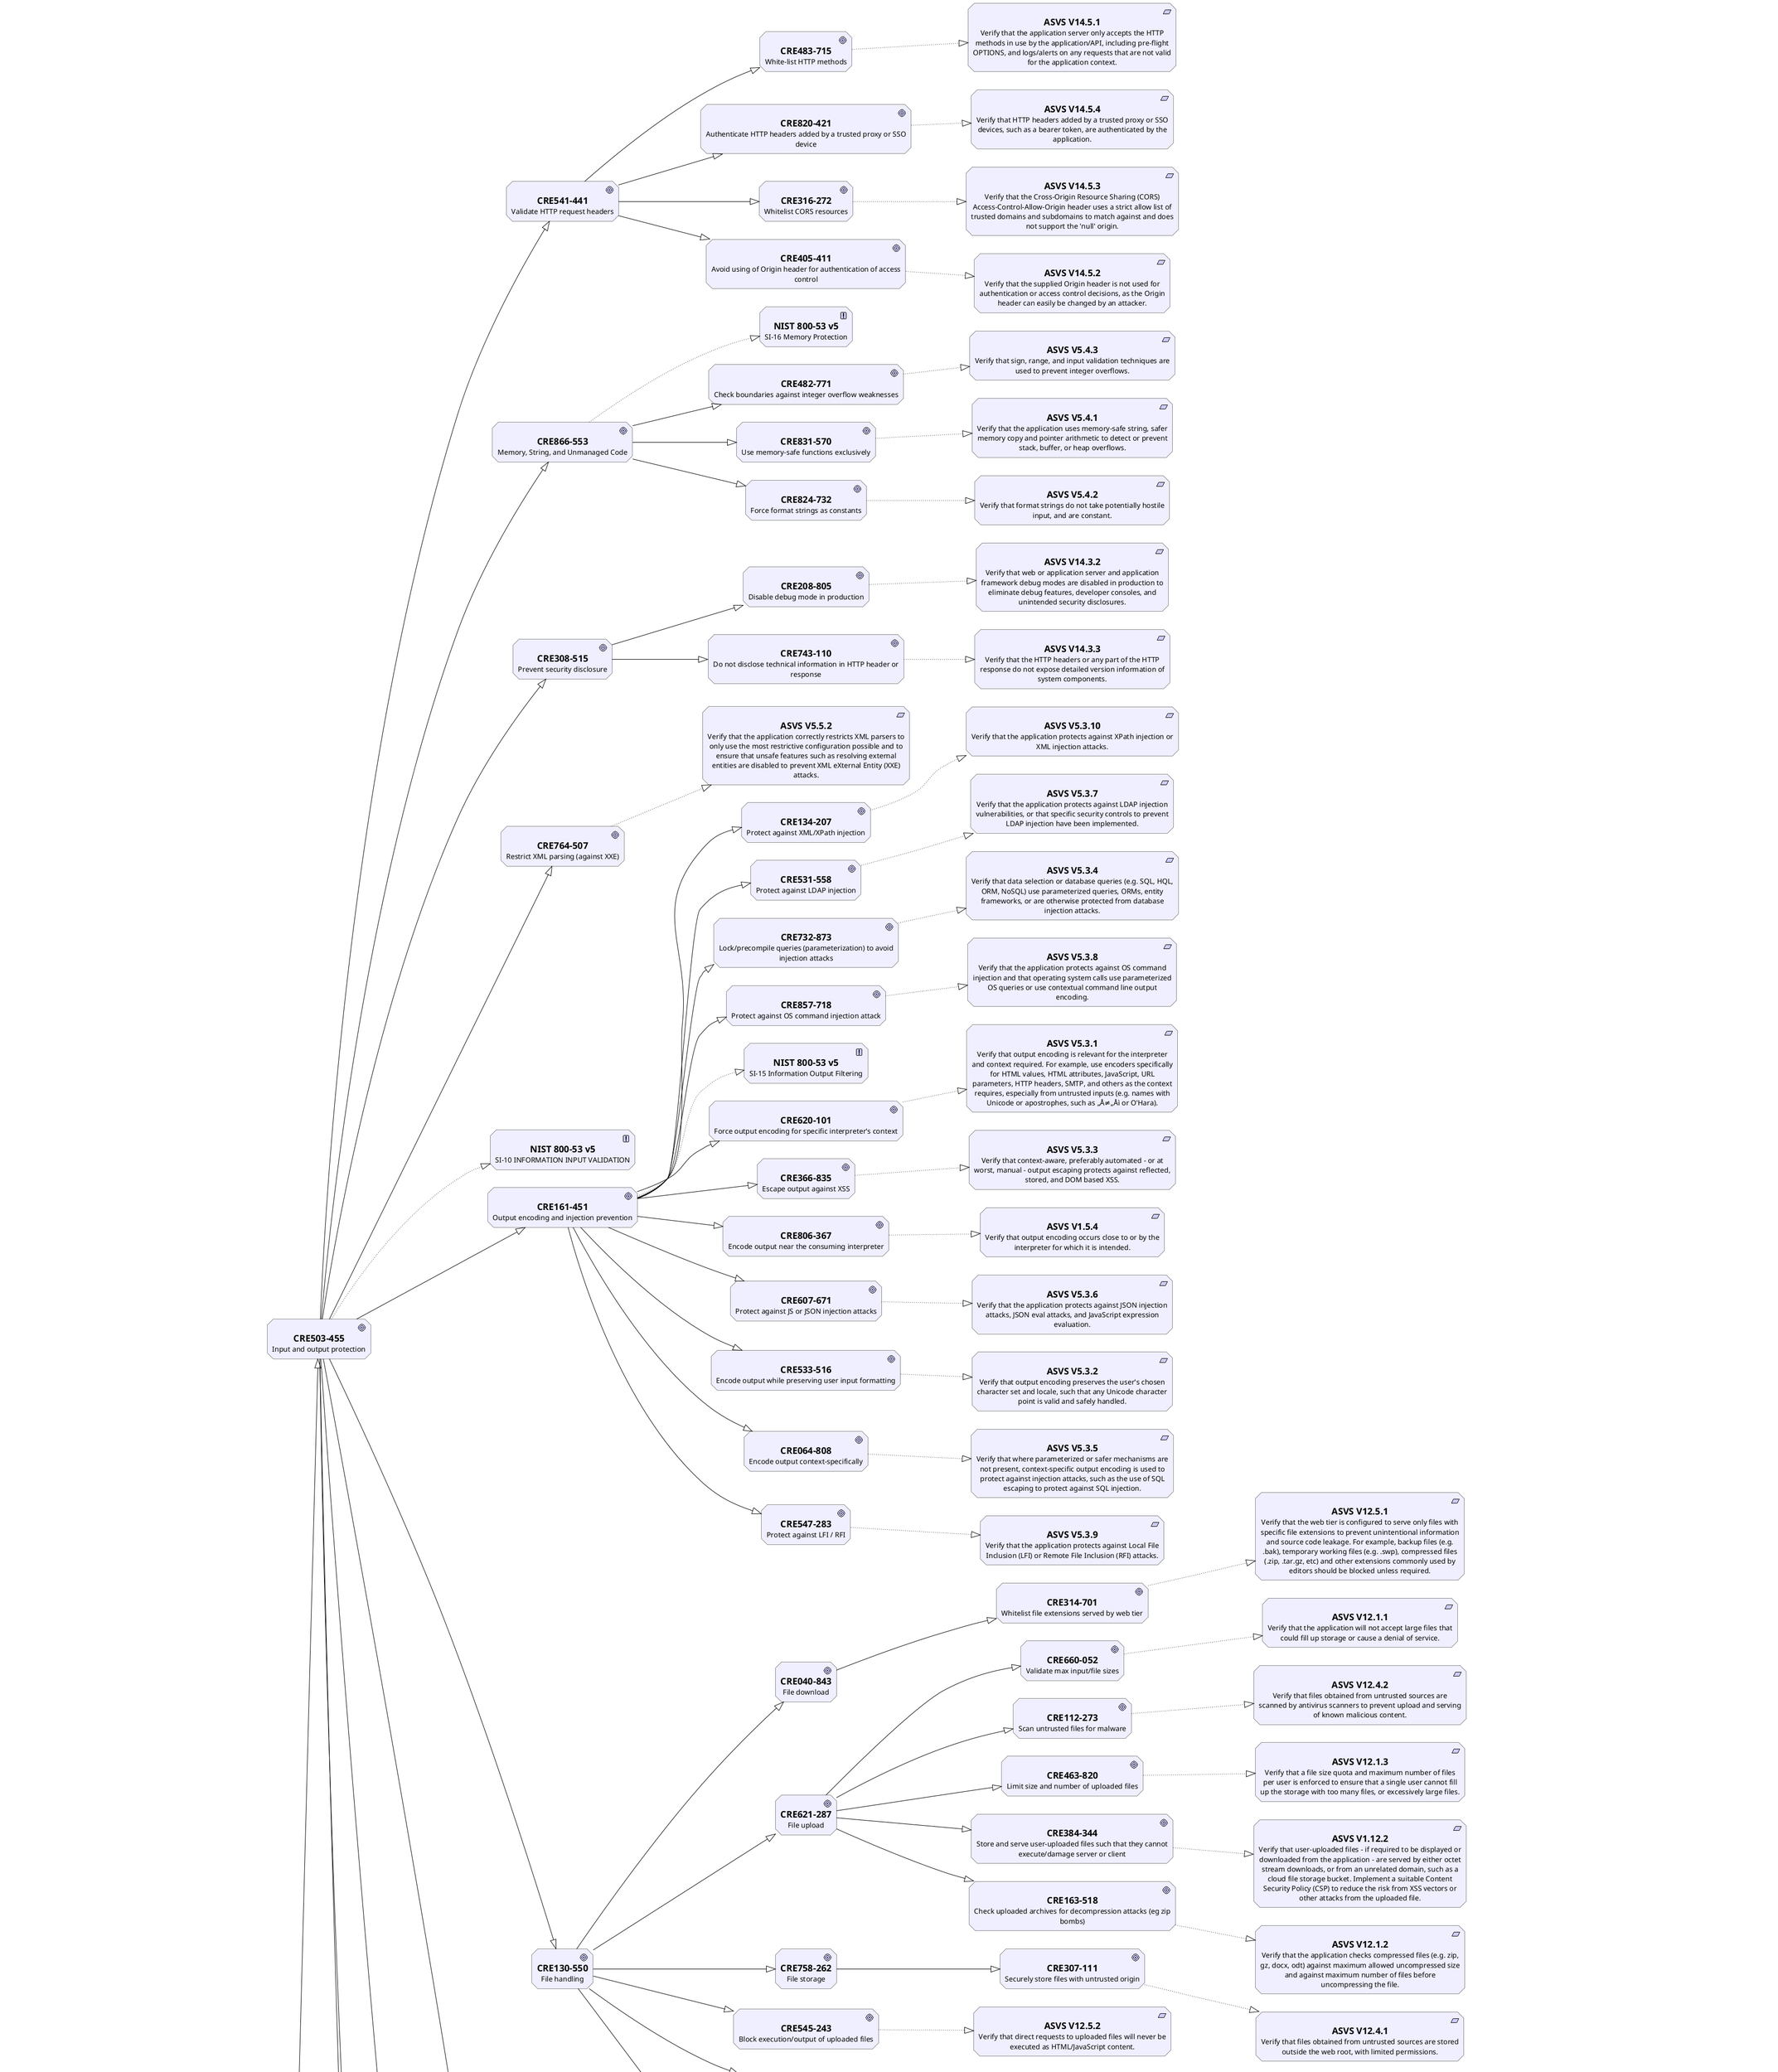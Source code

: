 @startuml CRE636-660 Technical application security controls
!include <archimate/Archimate>
left to right direction
Motivation_Driver(CRE636660, "=CRE 636-660\nTechnical application security controls")
Motivation_Goal(CRE503455, "=CRE503-455\nInput and output protection")
Motivation_Goal(CRE161451, "=CRE161-451\nOutput encoding and injection prevention")
Motivation_Goal(CRE620101, "=CRE620-101\nForce output encoding for specific interpreter's context")
Motivation_Goal(CRE126668, "=CRE126-668\nSecure data storage")
Motivation_Goal(CRE542270, "=CRE542-270\nSecure random values")
Motivation_Goal(CRE027210, "=CRE027-210\nCreate random GUIDs with cryptographically secure random number generators")
Motivation_Goal(CRE366835, "=CRE366-835\nEscape output against XSS")
Motivation_Goal(CRE233748, "=CRE233-748\nConfiguration hardening")
Motivation_Goal(CRE180488, "=CRE180-488\nProper Configuration for all applications and frameworks")
Motivation_Goal(CRE130550, "=CRE130-550\nFile handling")
Motivation_Goal(CRE451082, "=CRE451-082\nFile execution")
Motivation_Goal(CRE777470, "=CRE777-470\nIgnore/block execution logic from untrusted sources")
Motivation_Goal(CRE010308, "=CRE010-308\nInput validation")
Motivation_Goal(CRE848711, "=CRE848-711\nEnforce input validation on a trusted service layer")
Motivation_Goal(CRE177260, "=CRE177-260\nSession management")
Motivation_Goal(CRE110531, "=CRE110-531\nCookie-config")
Motivation_Goal(CRE342055, "=CRE342-055\nSet 'samesite' attribute for cookie-based session tokens")
Motivation_Goal(CRE708355, "=CRE708-355\nSecure implemented architecture")
Motivation_Goal(CRE586842, "=CRE586-842\nSecure user management")
Motivation_Goal(CRE235658, "=CRE235-658\nNotify user about credential change")
Motivation_Goal(CRE636347, "=CRE636-347\nHTTP security headers")
Motivation_Goal(CRE036147, "=CRE036-147\nConfigure HSTS configuration properly")
Motivation_Goal(CRE764765, "=CRE764-765\nSanitization and sandboxing")
Motivation_Goal(CRE881434, "=CRE881-434\nSanitize user input before passing content to mail systems (SMTP/IMAP injection)")
Motivation_Goal(CRE040843, "=CRE040-843\nFile download")
Motivation_Goal(CRE314701, "=CRE314-701\nWhitelist file extensions served by web tier")
Motivation_Goal(CRE633428, "=CRE633-428\nAuthentication")
Motivation_Goal(CRE270568, "=CRE270-568\nAuthentication mechanism")
Motivation_Goal(CRE062850, "=CRE062-850\nMFA/OTP")
Motivation_Goal(CRE622835, "=CRE622-835\nGenerate initial passwords with sufficient secure random, short expiration time and do not allow to reuse the initial password.")
Motivation_Goal(CRE842876, "=CRE842-876\nLogging and error handling")
Motivation_Goal(CRE148420, "=CRE148-420\nLog integrity")
Motivation_Goal(CRE841757, "=CRE841-757\nUse approved cryptographic algorithms in generation, seeding and verification of OTPs")
Motivation_Goal(CRE402706, "=CRE402-706\nLog relevant")
Motivation_Goal(CRE184284, "=CRE184-284\nLog all security relevant events")
Motivation_Goal(CRE724770, "=CRE724-770\nTechnical application access control")
Motivation_Goal(CRE128128, "=CRE128-128\nStrong authorization checking")
Motivation_Goal(CRE201246, "=CRE201-246\nUse multifactor authentication on administrative interfaces")
Motivation_Goal(CRE333858, "=CRE333-858\nResist stolen credentials")
Motivation_Goal(CRE278646, "=CRE278-646\nSecure communication")
Motivation_Goal(CRE228551, "=CRE228-551\nTLS")
Motivation_Goal(CRE430636, "=CRE430-636\nVerify TLS certificates and trust chain")
Motivation_Goal(CRE258115, "=CRE258-115\nRe-authentication from federation or assertion")
Motivation_Goal(CRE618403, "=CRE618-403\nEnforce authentication timeout when dealing with an authentication third party (CSP)")
Motivation_Goal(CRE520617, "=CRE520-617\nCredential recovery")
Motivation_Goal(CRE270634, "=CRE270-634\nSend authentication secrets encrypted")
Motivation_Goal(CRE836068, "=CRE836-068\nDeserialization Prevention")
Motivation_Goal(CRE762616, "=CRE762-616\nSecure serialized objects (e.g. integrity checks)")
Motivation_Goal(CRE031447, "=CRE031-447\nWhitelist all external (HTTP) input")
Motivation_Goal(CRE114277, "=CRE114-277\nSession integrity")
Motivation_Goal(CRE483883, "=CRE483-883\nWhen using stateless tokens, ensure cryptographically secure characteristics")
Motivation_Goal(CRE470731, "=CRE470-731\nMinimize session life")
Motivation_Goal(CRE457165, "=CRE457-165\nTerminate session after logout")
Motivation_Goal(CRE358860, "=CRE358-860\nRequire proof of identity of the same level as during enrollment when recovering OTP or MFA")
Motivation_Goal(CRE422005, "=CRE422-005\nSanitize/sandbox user input where template-injection is a threat")
Motivation_Goal(CRE806367, "=CRE806-367\nEncode output near the consuming interpreter")
Motivation_Goal(CRE716526, "=CRE716-526\nSession token generation")
Motivation_Goal(CRE455358, "=CRE455-358\nWhen storing session tokens in browser, use secure methods only")
Motivation_Goal(CRE268088, "=CRE268-088\nLimit query impact GraphQL/data layer expression DoS")
Motivation_Goal(CRE341076, "=CRE341-076\nMinimize communication")
Motivation_Goal(CRE217112, "=CRE217-112\nMinimize the number of parameters in a request")
Motivation_Goal(CRE052821, "=CRE052-821\nWhen using an authentication third party (CSP), relay last authentication event to other parties in the chain")
Motivation_Goal(CRE551054, "=CRE551-054\nUse ephemeral secrets rather than static secrets")
Motivation_Goal(CRE421513, "=CRE421-513\nIgnore/at least validate filenames from untrusted origin (against RFD)")
Motivation_Goal(CRE558807, "=CRE558-807\nMutually authenticate application and credential service provider")
Motivation_Goal(CRE843841, "=CRE843-841\nLog discretely")
Motivation_Goal(CRE513183, "=CRE513-183\nError handling")
Motivation_Goal(CRE118602, "=CRE118-602\nUse a standard last-resort error handler for unhandled errors")
Motivation_Goal(CRE751176, "=CRE751-176\nOffer password changing functionality")
Motivation_Goal(CRE223780, "=CRE223-780\nSecret storage")
Motivation_Goal(CRE640364, "=CRE640-364\nEnforce access control on trusted parts/serverside")
Motivation_Goal(CRE555048, "=CRE555-048\nLog events sufficiently to recreate their order")
Motivation_Goal(CRE400007, "=CRE400-007\nEncrypt data at rest")
Motivation_Goal(CRE742432, "=CRE742-432\nEncryption algorithms")
Motivation_Goal(CRE122287, "=CRE122-287\nEnsure cryptographic elements can be upgraded or replaced")
Motivation_Goal(CRE736237, "=CRE736-237\nSet metadata/content-Disposition for API responses")
Motivation_Goal(CRE789320, "=CRE789-320\nLogin functionality")
Motivation_Goal(CRE630577, "=CRE630-577\nAllow password helpers, including paste functionality")
Motivation_Goal(CRE653242, "=CRE653-242\nEnforce schema on type/contents of structured data")
Motivation_Goal(CRE232325, "=CRE232-325\nTreat client-secrets as insecure")
Motivation_Goal(CRE455885, "=CRE455-885\nCredentials directives")
Motivation_Goal(CRE604025, "=CRE604-025\nProvide a password strength meter")
Motivation_Goal(CRE524446, "=CRE524-446\nMandate using multi factor authentication")
Motivation_Goal(CRE257668, "=CRE257-668\nConfigure CSP configuration properly")
Motivation_Goal(CRE607671, "=CRE607-671\nProtect against JS or JSON injection attacks")
Motivation_Goal(CRE123124, "=CRE123-124\nMinimize permissions")
Motivation_Goal(CRE330281, "=CRE330-281\nUse least privilege OS accounts for system (components)")
Motivation_Goal(CRE333888, "=CRE333-888\nDo not expose data through API URLs")
Motivation_Goal(CRE238346, "=CRE238-346\nTerminate all sessions when password is changed")
Motivation_Goal(CRE480071, "=CRE480-071\nPrevent Click jacking through X-Frame-Options or CSP")
Motivation_Goal(CRE533516, "=CRE533-516\nEncode output while preserving user input formatting")
Motivation_Goal(CRE727043, "=CRE727-043\nEnsure secure algorithms for generating session tokens")
Motivation_Goal(CRE802056, "=CRE802-056\nRestrict excessive authentication")
Motivation_Goal(CRE168186, "=CRE168-186\nUse out of band authentication requests, codes or tokens only once")
Motivation_Goal(CRE166151, "=CRE166-151\nEnsure that secure fail-safe is in place for access control")
Motivation_Goal(CRE344611, "=CRE344-611\nUse centralized reusable security controls")
Motivation_Goal(CRE621287, "=CRE621-287\nFile upload")
Motivation_Goal(CRE463820, "=CRE463-820\nLimit size and number of uploaded files")
Motivation_Goal(CRE854643, "=CRE854-643\nRobust business logic")
Motivation_Goal(CRE118110, "=CRE118-110\nAPI/web services")
Motivation_Goal(CRE080373, "=CRE080-373\nSOAP")
Motivation_Goal(CRE456636, "=CRE456-636\nAdd integrity check to SOAP payload")
Motivation_Goal(CRE634733, "=CRE634-733\nCommunication authentication")
Motivation_Goal(CRE537367, "=CRE537-367\nEnable certification revocation")
Motivation_Goal(CRE113133, "=CRE113-133\nUse centralized authentication mechanism")
Motivation_Goal(CRE071288, "=CRE071-288\nRESTful")
Motivation_Goal(CRE464084, "=CRE464-084\nAdd CSRF protection for cookie based REST services")
Motivation_Goal(CRE767435, "=CRE767-435\nSet the highest feasible iteration count for PBKDF2")
Motivation_Goal(CRE675168, "=CRE675-168\nSanitize filename metadata from untrusted origin if processing is required")
Motivation_Goal(CRE158874, "=CRE158-874\nAllow long passwords")
Motivation_Goal(CRE736554, "=CRE736-554\nBlock serialization of content from untrusted clients")
Motivation_Goal(CRE541441, "=CRE541-441\nValidate HTTP request headers")
Motivation_Goal(CRE820421, "=CRE820-421\nAuthenticate HTTP headers added by a trusted proxy or SSO device")
Motivation_Goal(CRE002630, "=CRE002-630\nGenerate a new session token after authentication")
Motivation_Goal(CRE138448, "=CRE138-448\nInform users for authentication renewal")
Motivation_Goal(CRE866553, "=CRE866-553\nMemory, String, and Unmanaged Code")
Motivation_Goal(CRE482771, "=CRE482-771\nCheck boundaries against integer overflow weaknesses")
Motivation_Goal(CRE064808, "=CRE064-808\nEncode output context-specifically")
Motivation_Goal(CRE673736, "=CRE673-736\nEnable option to log out from all active session")
Motivation_Goal(CRE508702, "=CRE508-702\nUse key vaults")
Motivation_Goal(CRE354752, "=CRE354-752\nDo not offer weak (clear text) multi-factor authenticators by default")
Motivation_Goal(CRE646227, "=CRE646-227\nLog and reject re-use of valid time-based OTP tokens and notify device holder.")
Motivation_Goal(CRE404126, "=CRE404-126\nUse time-based OTP only once")
Motivation_Goal(CRE543428, "=CRE543-428\nUse security module to store one-time password verification keys")
Motivation_Goal(CRE681823, "=CRE681-823\nDefined lifetime of time-based one-time password")
Motivation_Goal(CRE821541, "=CRE821-541\nLog injection protection")
Motivation_Goal(CRE048612, "=CRE048-612\nEncode user input before logging")
Motivation_Goal(CRE683036, "=CRE683-036\nWireless link protection")
Motivation_Goal(CRE061186, "=CRE061-186\nForce uniform encoders and parsers throughout system")
Motivation_Goal(CRE260200, "=CRE260-200\nLog in consistent format across system")
Motivation_Goal(CRE433122, "=CRE433-122\nUse nonces and initialization vectors only once")
Motivation_Goal(CRE316272, "=CRE316-272\nWhitelist CORS resources")
Motivation_Goal(CRE384344, "=CRE384-344\nStore and serve user-uploaded files such that they cannot execute/damage server or client")
Motivation_Goal(CRE831563, "=CRE831-563\nAvoid deserialization logic")
Motivation_Goal(CRE441132, "=CRE441-132\nUse weak crypto only for backwards compatibility")
Motivation_Goal(CRE831570, "=CRE831-570\nUse memory-safe functions exclusively")
Motivation_Goal(CRE774888, "=CRE774-888\nDo not store secrets in the code")
Motivation_Goal(CRE622203, "=CRE622-203\nStore passwords salted and hashed")
Motivation_Goal(CRE611051, "=CRE611-051\nEnforce schema on XML structure/field")
Motivation_Goal(CRE816631, "=CRE816-631\nEnsure timely expiration of out of band authentication request, code, or tokens")
Motivation_Goal(CRE102811, "=CRE102-811\nCommunicate out of band multi factor authentication requests, codes or tokens independently and securely")
Motivation_Goal(CRE206254, "=CRE206-254\nUse secure random to generate initial authentication codes")
Motivation_Goal(CRE342764, "=CRE342-764\nOnly store hashed authentication codes")
Motivation_Goal(CRE821832, "=CRE821-832\nEnsure keys and passwords are replaceable")
Motivation_Goal(CRE542488, "=CRE542-488\nUse cryptographically secure random number generators")
Motivation_Goal(CRE758262, "=CRE758-262\nFile storage")
Motivation_Goal(CRE307111, "=CRE307-111\nSecurely store files with untrusted origin")
Motivation_Goal(CRE824732, "=CRE824-732\nForce format strings as constants")
Motivation_Goal(CRE525361, "=CRE525-361\nAuthenticate by OTP token entry or user-initiated action on multi factor device")
Motivation_Goal(CRE576651, "=CRE576-651\nValidate new passwords are not in commonly breached passwords list")
Motivation_Goal(CRE743237, "=CRE743-237\nValidatie/enforce HTTP inputs (against HTTP parameter pollution attacks)")
Motivation_Goal(CRE552588, "=CRE552-588\nDetect and prevent unusual activity")
Motivation_Goal(CRE456535, "=CRE456-535\nMonitor for realistic 'human time' business logic flows")
Motivation_Goal(CRE745045, "=CRE745-045\nDo not fall back to insecure protocols in TCP")
Motivation_Goal(CRE145310, "=CRE145-310\nSanitize, disable, or sandbox untrusted SVG scriptable content")
Motivation_Goal(CRE208830, "=CRE208-830\nManage temporary storage")
Motivation_Goal(CRE046257, "=CRE046-257\nClear authentication data from client storage")
Motivation_Goal(CRE338370, "=CRE338-370\nDo not enforce password rotation rules or history requirements")
Motivation_Goal(CRE646462, "=CRE646-462\nSanitize, disable, or sandbox untrusted scriptable or template language content")
Motivation_Goal(CRE585408, "=CRE585-408\nChallenge nonce cryptography")
Motivation_Goal(CRE287251, "=CRE287-251\nUse a unique challenge nonce of sufficient size")
Motivation_Goal(CRE002801, "=CRE002-801\nUse approved cryptographic algorithms for generation, seeding and verification")
Motivation_Goal(CRE783255, "=CRE783-255\nStore cryptographic keys securely")
Motivation_Goal(CRE447083, "=CRE447-083\nPrivacy-preserving personal data logic")
Motivation_Goal(CRE762451, "=CRE762-451\nEnsure users can remove or export their data")
Motivation_Goal(CRE540566, "=CRE540-566\nLet application request minimal permissions")
Motivation_Goal(CRE683722, "=CRE683-722\nBlock direct execution of file metadata from untrusted origin")
Motivation_Goal(CRE846302, "=CRE846-302\nPrevent caching of sensitive data in server components")
Motivation_Goal(CRE605735, "=CRE605-735\nAuthenticate all external connections")
Motivation_Goal(CRE601182, "=CRE601-182\nParallel execution robustness")
Motivation_Goal(CRE267031, "=CRE267-031\nProtect the availability of resources by providing more to higher-priority processes")
Motivation_Goal(CRE786224, "=CRE786-224\nAuthenticate encrypted data")
Motivation_Goal(CRE551400, "=CRE551-400\nAllow user revocation of Oauth tokens")
Motivation_Goal(CRE275483, "=CRE275-483\nSecurely store regulated data")
Motivation_Goal(CRE224321, "=CRE224-321\nEncrypt health data at rest")
Motivation_Goal(CRE186540, "=CRE186-540\nDo not expose data through HTTP verb")
Motivation_Goal(CRE317743, "=CRE317-743\nDo not use eval or dynamic code execution functions")
Motivation_Goal(CRE482866, "=CRE482-866\nEncrypt personal data at rest")
Motivation_Goal(CRE042550, "=CRE042-550\nProtect against mass parameter assignment attack")
Motivation_Goal(CRE808425, "=CRE808-425\nNotify users about anomalies in their usage patterns")
Motivation_Goal(CRE674425, "=CRE674-425\nUse state of the art cryptographic configuration")
Motivation_Goal(CRE060472, "=CRE060-472\nUse CSRF protection against authenticated functionality, add anti-automation controls for unauthenticated functionality")
Motivation_Goal(CRE807565, "=CRE807-565\nDo not limit character types for password composition")
Motivation_Goal(CRE368633, "=CRE368-633\nEnforce least privilege")
Motivation_Goal(CRE841710, "=CRE841-710\nLog authentication decisions without exposing sensitive data")
Motivation_Goal(CRE487305, "=CRE487-305\nProvide options to view entire password or last typed character")
Motivation_Goal(CRE538770, "=CRE538-770\nData access control")
Motivation_Goal(CRE117371, "=CRE117-371\nUse a centralized access control mechanism")
Motivation_Goal(CRE141555, "=CRE141-555\nFail securely")
Motivation_Goal(CRE157430, "=CRE157-430\nProtect and clear cached sensitive data")
Motivation_Goal(CRE770362, "=CRE770-362\nLog time synchronization")
Motivation_Goal(CRE770361, "=CRE770-361\nSynchronize time zones for logs")
Motivation_Goal(CRE435702, "=CRE435-702\nCommunication encryption")
Motivation_Goal(CRE426842, "=CRE426-842\nVerify the authenticity of both headers and payload")
Motivation_Goal(CRE713684, "=CRE713-684\nLog access protection")
Motivation_Goal(CRE713683, "=CRE713-683\nProtect logs against unauthorized access")
Motivation_Goal(CRE582541, "=CRE582-541\nRe-authenticate before sensitive transactions")
Motivation_Goal(CRE163518, "=CRE163-518\nCheck uploaded archives for decompression attacks (eg zip bombs)")
Motivation_Goal(CRE704530, "=CRE704-530\nEnforce high entropy session tokens")
Motivation_Goal(CRE082530, "=CRE082-530\nUse unique random salt with sufficient entropy for each credential")
Motivation_Goal(CRE077781, "=CRE077-781\nUse separately stored secret salt (pepper)")
Motivation_Goal(CRE036810, "=CRE036-810\nLet cryptographic modules fail securely")
Motivation_Goal(CRE524603, "=CRE524-603\nLimit modification of access controls to specifically authorized actors/users")
Motivation_Goal(CRE581525, "=CRE581-525\nUse secure recovery mechanisms for forgotten passwords")
Motivation_Goal(CRE078427, "=CRE078-427\nSet the highest feasible work factor for bcrypt")
Motivation_Goal(CRE103707, "=CRE103-707\nAllow unicode in passwords")
Motivation_Goal(CRE772358, "=CRE772-358\nDo not use password hints or secret questions")
Motivation_Goal(CRE327505, "=CRE327-505\nChange password with presence of old and new password")
Motivation_Goal(CRE027555, "=CRE027-555\nEnforce user passwords are of sufficient minimum length")
Motivation_Goal(CRE715681, "=CRE715-681\nAvoid password truncation, with exception of consecutive spaces")
Motivation_Goal(CRE543621, "=CRE543-621\nDo not reveal the current password during password recovery")
Motivation_Goal(CRE532878, "=CRE532-878\nLimit REST HTTP methods")
Motivation_Goal(CRE304667, "=CRE304-667\nProtect API against unauthorized access/modification (IDOR)")
Motivation_Goal(CRE530671, "=CRE530-671\nMutually authenticate application components")
Motivation_Goal(CRE534605, "=CRE534-605\nEnforce natural sequence of business flows to avoid abuse")
Motivation_Goal(CRE670660, "=CRE670-660\nDo not share unsynchronized state on high-value logic flows")
Motivation_Goal(CRE553413, "=CRE553-413\nSupport subscriber-provided authentication devices")
Motivation_Goal(CRE668364, "=CRE668-364\nLog TLS connection failures")
Motivation_Goal(CRE268100, "=CRE268-100\nConfigure Referrer-Policy properly")
Motivation_Goal(CRE101217, "=CRE101-217\nUse lookup secrets only once")
Motivation_Goal(CRE804220, "=CRE804-220\nSet httponly attribute for cookie-based session tokens")
Motivation_Goal(CRE813610, "=CRE813-610\nDo not use static secrets")
Motivation_Goal(CRE232034, "=CRE232-034\nSet '_Host'  prefix for cookie-based session tokens")
Motivation_Goal(CRE146556, "=CRE146-556\nAuthenticate consistently")
Motivation_Goal(CRE278413, "=CRE278-413\nMutually authenticate application components. Minimize privileges")
Motivation_Goal(CRE746705, "=CRE746-705\nLimit/authorize user's access to functionality")
Motivation_Goal(CRE240274, "=CRE240-274\nLog only non-sensitive data")
Motivation_Goal(CRE065388, "=CRE065-388\nConfigure X-Content-Type-Options properly")
Motivation_Goal(CRE527034, "=CRE527-034\nProtect communication between application components")
Motivation_Goal(CRE284521, "=CRE284-521\nEnforce additional authorization and segregation of duties")
Motivation_Goal(CRE547283, "=CRE547-283\nProtect against LFI / RFI")
Motivation_Goal(CRE814322, "=CRE814-322\nWhitelist data sources and sinks")
Motivation_Goal(CRE308515, "=CRE308-515\nPrevent security disclosure")
Motivation_Goal(CRE743110, "=CRE743-110\nDo not disclose technical information in HTTP header or response")
Motivation_Goal(CRE612252, "=CRE612-252\nSeparate GraphQL (or similar) authorization logic from data layer")
Motivation_Goal(CRE715304, "=CRE715-304\nZeroize sensitive information in memory after use")
Motivation_Goal(CRE405411, "=CRE405-411\nAvoid using of Origin header for authentication of access control")
Motivation_Goal(CRE650560, "=CRE650-560\nEnforce access control on trusted service layer")
Motivation_Goal(CRE134207, "=CRE134-207\nProtect against XML/XPath injection")
Motivation_Goal(CRE545243, "=CRE545-243\nBlock execution/output of uploaded files")
Motivation_Goal(CRE377680, "=CRE377-680\nReject non-whitelisted content types")
Motivation_Goal(CRE176154, "=CRE176-154\nMonitor expectation of usage intensity (e.g. number of requests)")
Motivation_Goal(CRE387848, "=CRE387-848\nParse JSON safely")
Motivation_Goal(CRE881321, "=CRE881-321\nStore credentials securely")
Motivation_Goal(CRE660052, "=CRE660-052\nValidate max input/file sizes")
Motivation_Goal(CRE026280, "=CRE026-280\nSecurely transfer logs (remotely)")
Motivation_Goal(CRE076470, "=CRE076-470\nBiometric authenticators only as secondary factors")
Motivation_Goal(CRE232217, "=CRE232-217\nWhitelist redirected/forwarded URLs")
Motivation_Goal(CRE576042, "=CRE576-042\nConsistently apply authentication strength")
Motivation_Goal(CRE767701, "=CRE767-701\nVerify strong TLS algorithms by testing")
Motivation_Goal(CRE538446, "=CRE538-446\nSanitize unstructured data")
Motivation_Goal(CRE504340, "=CRE504-340\nEncrypt sensitive data with algorithms that provide both confidentiality and integrity")
Motivation_Goal(CRE615744, "=CRE615-744\nProtect against directory browsing/discovery attacks")
Motivation_Goal(CRE112273, "=CRE112-273\nScan untrusted files for malware")
Motivation_Goal(CRE065183, "=CRE065-183\nDisallow default credentials")
Motivation_Goal(CRE612435, "=CRE612-435\nShow generic message for security exceptions or unanticipated exceptions")
Motivation_Goal(CRE542445, "=CRE542-445\nSanitize untrusted HTML input")
Motivation_Goal(CRE531558, "=CRE531-558\nProtect against LDAP injection")
Motivation_Goal(CRE440361, "=CRE440-361\nEnsure that physical single factor OTP generator can be revoked fully immediately when lost")
Motivation_Goal(CRE340375, "=CRE340-375\nUse a dedicated secrets management solution")
Motivation_Goal(CRE737086, "=CRE737-086\nIgnore/at least validate  filename metadata from untrusted origin (local file context, eg LFI)")
Motivation_Goal(CRE705182, "=CRE705-182\nSet path attribute in cookie-based session tokens as precise as possible")
Motivation_Goal(CRE688081, "=CRE688-081\nSet 'secure' attribute for cookie-based session tokens")
Motivation_Goal(CRE082327, "=CRE082-327\nInform users clearly about the collection and use of personal data,  and use it only after opt-in consent.")
Motivation_Goal(CRE065782, "=CRE065-782\nEnsure session timeout (soft/hard)")
Motivation_Goal(CRE742056, "=CRE742-056\nIgnore/at least validate  filename metadata from untrusted origin (remote file context, eg RFI)")
Motivation_Goal(CRE418853, "=CRE418-853\nMonitor unusual activities on system")
Motivation_Goal(CRE346640, "=CRE346-640\nGenerate multi-factor lookup secrets with sufficient entropy")
Motivation_Goal(CRE473758, "=CRE473-758\nSet sufficient anti-caching headers")
Motivation_Goal(CRE664571, "=CRE664-571\nEnsure proper generation of secure random")
Motivation_Goal(CRE483715, "=CRE483-715\nWhite-list HTTP methods")
Motivation_Goal(CRE878880, "=CRE878-880\nPerform cryptographic operations in constant time")
Motivation_Goal(CRE380540, "=CRE380-540\nEnsure business flows' thread safety/resistance to race conditions")
Motivation_Goal(CRE636854, "=CRE636-854\nEncrypt all communications")
Motivation_Goal(CRE356282, "=CRE356-282\nMinimize sensitive data scattering and retention")
Motivation_Goal(CRE543512, "=CRE543-512\nVerify content-type for REST services")
Motivation_Goal(CRE630573, "=CRE630-573\nDetect and protect against automation abuse")
Motivation_Goal(CRE617524, "=CRE617-524\nDo not store sensitive data on client (browser) storage")
Motivation_Goal(CRE513845, "=CRE513-845\nUse unpredictable multi-factor lookup secrets")
Motivation_Goal(CRE863636, "=CRE863-636\nUse exception handling uniformly")
Motivation_Goal(CRE208805, "=CRE208-805\nDisable debug mode in production")
Motivation_Goal(CRE175235, "=CRE175-235\nValidate file type of data from untrusted sources")
Motivation_Goal(CRE036725, "=CRE036-725\nSet content HTTP response type")
Motivation_Goal(CRE032213, "=CRE032-213\nUse an isolated security module for cryptographic operations")
Motivation_Goal(CRE725682, "=CRE725-682\nEnable configurable alert against usage anomalies")
Motivation_Goal(CRE015063, "=CRE015-063\nLog access to sensitive data")
Motivation_Goal(CRE443447, "=CRE443-447\nLog access control decisions")
Motivation_Goal(CRE660867, "=CRE660-867\nImplement business logic limits against identified business risks")
Motivation_Goal(CRE134412, "=CRE134-412\nProtect sensitive functionalities against race conditions")
Motivation_Goal(CRE267468, "=CRE267-468\nEncrypt financial data at rest")
Motivation_Goal(CRE764507, "=CRE764-507\nRestrict XML parsing (against XXE)")
Motivation_Goal(CRE248646, "=CRE248-646\nDisable insecure SSL/TLS versions")
Motivation_Goal(CRE742431, "=CRE742-431\nUse approved cryptographic algorithms")
Motivation_Goal(CRE732873, "=CRE732-873\nLock/precompile queries (parameterization) to avoid injection attacks")
Motivation_Goal(CRE857718, "=CRE857-718\nProtect against OS command injection attack")
Motivation_Goal(CRE146706, "=CRE146-706\nEnforce JSON schema before processing")
Motivation_Goal(CRE067050, "=CRE067-050\nDo not log credentials or payment details")
Motivation_Goal(CRE664080, "=CRE664-080\nEnforce model-based authorization both at URI and final resource")
Motivation_Goal(CRE402133, "=CRE402-133\nDo not expose session token in URL")
Motivation_Goal(CRE822100, "=CRE822-100\nConstrain functional features based on user stories")
Motivation_Goal(CRE801310, "=CRE801-310\nUse ABAC/FBAC on data/feature level, even when using RBAC for permissions")
Motivation_Goal(CRE657084, "=CRE657-084\n(SSRF) When depending on internal server input, use validation sanitization and whitelisting")
Motivation_Requirement(STD4080811839429554639, "=ASVS V5.3.1\nVerify that output encoding is relevant for the interpreter and context required. For example, use encoders specifically for HTML values, HTML attributes, JavaScript, URL parameters, HTTP headers, SMTP, and others as the context requires, especially from untrusted inputs (e.g. names with Unicode or apostrophes, such as „Å≠„Åì or O'Hara).")
Motivation_Requirement(STD9051588863077783593, "=ASVS V6.3.2\nVerify that random GUIDs are created using the GUID v4 algorithm, and a Cryptographically-secure Pseudo-random Number Generator (CSPRNG). GUIDs created using other pseudo-random number generators may be predictable.")
Motivation_Requirement(STD7825391631360540643, "=ASVS V5.3.3\nVerify that context-aware, preferably automated - or at worst, manual - output escaping protects against reflected, stored, and DOM based XSS.")
Motivation_Requirement(STD7550345713720179793, "=ASVS V14.1.3\nVerify that server configuration is hardened as per the recommendations of the application server and frameworks in use.")
Motivation_Requirement(STD4084470692384549371, "=ASVS V12.3.6\nVerify that the application does not include and execute functionality from untrusted sources, such as unverified content distribution networks, JavaScript libraries, node npm libraries, or server-side DLLs.")
Motivation_Requirement(STD4322586569586045560, "=ASVS V1.5.3\nVerify that input validation is enforced on a trusted service layer. ([C5](https://owasp.org/www-project-proactive-controls/#div-numbering))")
Motivation_Requirement(STD2268027461634520567, "=ASVS V3.4.3\nVerify that cookie-based session tokens utilize the 'SameSite' attribute to limit exposure to cross-site request forgery attacks.")
Motivation_Principle(STD6413577409303734207, "=NIST 800-53 v5\nSI-22 Information Diversity")
Motivation_Requirement(STD8357301717966849884, "=ASVS V2.5.5\nVerify that if an authentication factor is changed or replaced, that the user is notified of this event.")
Motivation_Requirement(STD9002595645551840047, "=ASVS V14.4.5\nVerify that a Strict-Transport-Security header is included on all responses and for all subdomains, such as Strict-Transport-Security: max-age=15724800; includeSubdomains.")
Motivation_Constraint(STD3058518917586496527, "=OWASP Top 10 2021 A04\nInsecure Design")
Motivation_Requirement(STD26077417166890817, "=ASVS V5.2.3\nVerify that the application sanitizes user input before passing to mail systems to protect against SMTP or IMAP injection.")
Motivation_Requirement(STD3867839241501442604, "=NIST SSDF PW.9.2\nImplement the default settings (or groups of default settings, if applicable), and document each setting for software administrators.")
Motivation_Requirement(STD7491208602069658409, "=ASVS V12.5.1\nVerify that the web tier is configured to serve only files with specific file extensions to prevent unintentional information and source code leakage. For example, backup files (e.g. .bak), temporary working files (e.g. .swp), compressed files (.zip, .tar.gz, etc) and other extensions commonly used by editors should be blocked unless required.")
Motivation_Principle(STD9000472990139917714, "=NIST 800-63\nA.3")
Motivation_Principle(STD7527811828103101481, "=NIST 800-53 v5\nAU-10 Non-repudiation")
Motivation_Requirement(STD9056678305565366714, "=NIST SSDF PW.9.1\nDefine a secure baseline by determining how to configure each setting that has an effect on security or a security-related setting so that the default settings are secure and do not weaken the security functions provided by the platform, network infrastructure, or services.")
Motivation_Requirement(STD7512989856810839238, "=ASVS V2.8.3\nVerify that approved cryptographic algorithms are used in the generation, seeding, and verification of OTPs.")
Motivation_Requirement(STD3455648152240349099, "=ASVS V7.1.3\nVerify that the application logs security relevant events including successful and failed authentication events, access control failures, deserialization failures and input validation failures.")
Motivation_Requirement(STD8864002847070866410, "=ASVS V4.3.1\nVerify administrative interfaces use appropriate multi-factor authentication to prevent unauthorized use.")
Motivation_Principle(STD7287841038319836200, "=NIST 800-63\n5.2.5")
Motivation_Requirement(STD6101088217553477368, "=ASVS V9.2.1\nVerify that connections to and from the server use trusted TLS certificates. Where internally generated or self-signed certificates are used, the server must be configured to only trust specific internal CAs and specific self-signed certificates. All others should be rejected.")
Motivation_Principle(STD2025118689621471110, "=NIST 800-53 v5\nIA-8 Identification and Authentication (non-organizational Users)")
Motivation_Requirement(STD5415902442275597822, "=ASVS V3.6.1\nVerify that Relying Parties (RPs) specify the maximum authentication time to Credential Service Providers (CSPs) and that CSPs re-authenticate the user if they haven't used a session within that period.")
Motivation_Requirement(STD5074519738961500495, "=ASVS V2.5.1\nVerify that a system generated initial activation or recovery secret is not sent in clear text to the user.")
Motivation_Requirement(STD1209531849423292794, "=ASVS V5.5.1\nVerify that serialized objects use integrity checks or are encrypted to prevent hostile object creation or data tampering.")
Motivation_Requirement(STD1701905797526439765, "=ASVS V5.1.3\nVerify that all input (HTML form fields, REST requests, URL parameters, HTTP headers, cookies, batch files, RSS feeds, etc) is validated using positive validation (allow lists).")
Motivation_Principle(STD4998616826414886602, "=NIST 800-53 v5\nAU-11 Audit Record Retention")
Motivation_Requirement(STD6726373684527942359, "=ASVS V3.5.3\nVerify that stateless session tokens use digital signatures, encryption, and other countermeasures to protect against tampering, enveloping, replay, null cipher, and key substitution attacks.")
Motivation_Requirement(STD6709853128097645830, "=ASVS V3.3.1\nVerify that logout and expiration invalidate the session token, such that the back button or a downstream relying party does not resume an authenticated session, including across relying parties.")
Motivation_Requirement(STD5196085330974250934, "=ASVS V2.5.7\nVerify that if OTP or multi-factor authentication factors are lost, that evidence of identity proofing is performed at the same level as during enrollment.")
Motivation_Principle(STD7078072686096991775, "=NIST 800-53 v5\nIA-10 Adaptive Authentication")
Motivation_Requirement(STD3444949860939818385, "=NIST SSDF PW.5.1\nFollow all secure coding practices that are appropriate to the development languages and environment to meet the organization’s requirements")
Motivation_Requirement(STD2924105793159486020, "=ASVS V5.2.5\nVerify that the application protects against template injection attacks by ensuring that any user input being included is sanitized or sandboxed.")
Motivation_Requirement(STD2490436376204891493, "=ASVS V1.5.4\nVerify that output encoding occurs close to or by the interpreter for which it is intended.")
Motivation_Requirement(STD6307062346121141645, "=ASVS V3.2.3\nVerify the application only stores session tokens in the browser using secure methods such as appropriately secured cookies (see section 3.4) or HTML 5 session storage.")
Motivation_Requirement(STD4920249634499163330, "=ASVS V13.4.1\nVerify that a query allow list or a combination of depth limiting and amount limiting is used to prevent GraphQL or data layer expression Denial of Service (DoS) as a result of expensive, nested queries. For more advanced scenarios, query cost analysis should be used.")
Motivation_Requirement(STD4007059143241459029, "=ASVS V8.1.3\nVerify the application minimizes the number of parameters in a request, such as hidden fields, Ajax variables, cookies and header values.")
Motivation_Principle(STD5321874137258551162, "=NIST 800-63\n7.2.1")
Motivation_Requirement(STD817258617123259339, "=ASVS V3.5.2\nVerify the application uses session tokens rather than static API secrets and keys, except with legacy implementations.")
Motivation_Requirement(STD2895425207171492380, "=ASVS V12.3.4\nVerify that the application protects against Reflective File Download (RFD) by validating or ignoring user-submitted filenames in a JSON, JSONP, or URL parameter, the response Content-Type header should be set to text/plain, and the Content-Disposition header should have a fixed filename.")
Motivation_Principle(STD5288391579325559891, "=NIST 800-63\n5.2.6")
Motivation_Constraint(STD8659270243572903197, "=OWASP Top 10 2021 A09\nLogging and Monitoring Failures")
Motivation_Requirement(STD1531854070803768859, "=ASVS V7.4.3\nVerify that a 'last resort' error handler is defined which will catch all unhandled exceptions.")
Motivation_Requirement(STD7889503137121086830, "=ASVS V2.1.5\nVerify users can change their password.")
Motivation_Assessment(STD5133153541015874921, "=SAMM I-SD-B\nSecret Management")
Motivation_Requirement(STD3276289354384575579, "=ASVS V1.4.1\nVerify that trusted enforcement points, such as access control gateways, servers, and serverless functions, enforce access controls. Never enforce access controls on the client.")
Motivation_Requirement(STD1626432583366943445, "=ASVS V7.1.4\nVerify that each log event includes necessary information that would allow for a detailed investigation of the timeline when an event happens.")
Motivation_Principle(STD5481360043538626624, "=NIST 800-53 v5\nIA-6 Authentication Feedback")
Motivation_Requirement(STD5381996079694711410, "=ASVS V6.2.4\nVerify that random number, encryption or hashing algorithms, key lengths, rounds, ciphers or modes, can be reconfigured, upgraded, or swapped at any time, to protect against cryptographic breaks. ([C8](https://owasp.org/www-project-proactive-controls/#div-numbering))")
Motivation_Constraint(STD5970232542381571333, "=OWASP Top 10 2021 A07\nIdentification and Authentication Failures")
Motivation_Requirement(STD7838124120120041801, "=ASVS V14.4.2\nVerify that all API responses contain a Content-Disposition: attachment; filename='api.json' header (or other appropriate filename for the content type).")
Motivation_Requirement(STD527200272839820961, "=ASVS V2.1.11\nVerify that 'paste' functionality, browser password helpers, and external password managers are permitted.")
Motivation_Requirement(STD8812422875198006735, "=ASVS V5.1.4\nVerify that structured data is strongly typed and validated against a defined schema including allowed characters, length and pattern (e.g. credit card numbers, e-mail addresses, telephone numbers, or validating that two related fields are reasonable, such as checking that suburb and zip/postcode match).")
Motivation_Requirement(STD1686726702542109054, "=ASVS V1.6.4\nVerify that the architecture treats client-side secrets--such as symmetric keys, passwords, or API tokens--as insecure and never uses them to protect or access sensitive data.")
Motivation_Principle(STD446616591891536481, "=NIST 800-53 v5\nIA-2 Identification and Authentication (organizational Users)")
Motivation_Requirement(STD5395119488900134014, "=ASVS V2.1.8\nVerify that a password strength meter is provided to help users set a stronger password.")
Motivation_Principle(STD5127059066003570775, "=NIST 800-53 v5\nAU-8 Time Stamps")
Motivation_Principle(STD5088539354746715990, "=ISO 27001 5.17\nAuthentication information")
Motivation_Requirement(STD6376579766365465203, "=ASVS V2.2.6\nVerify replay resistance through the mandated use of One-time Passwords (OTP) devices, cryptographic authenticators, or lookup codes.")
Motivation_Requirement(STD7548097754692454329, "=ASVS V14.4.3\nVerify that a Content Security Policy (CSP) response header is in place that helps mitigate impact for XSS attacks like HTML, DOM, JSON, and JavaScript injection vulnerabilities.")
Motivation_Requirement(STD1760607344259346200, "=ASVS V5.3.6\nVerify that the application protects against JSON injection attacks, JSON eval attacks, and JavaScript expression evaluation.")
Motivation_Requirement(STD2954339320196890667, "=ASVS V1.2.1\nVerify the use of unique or special low-privilege operating system accounts for all application components, services, and servers.")
Motivation_Requirement(STD274114662748851380, "=ASVS V13.1.3\nVerify API URLs do not expose sensitive information, such as the API key, session tokens etc.")
Motivation_Requirement(STD2919192798546318088, "=ASVS V3.3.3\nVerify that the application gives the option to terminate all other active sessions after a successful password change (including change via password reset/recovery), and that this is effective across the application, federated login (if present), and any relying parties.")
Motivation_Principle(STD8848095297636886793, "=NIST 800-53 v5\nAU-2 Event Logging")
Motivation_Principle(STD2389941195733521735, "=NIST 800-53 v5\nAC-25 Reference Monitor")
Motivation_Requirement(STD6643383094447982774, "=ASVS V14.4.7\nVerify that the content of a web application cannot be embedded in a third-party site by default and that embedding of the exact resources is only allowed where necessary by using suitable Content-Security-Policy: frame-ancestors and X-Frame-Options response headers.")
Motivation_Requirement(STD2753301933509317493, "=ASVS V5.3.2\nVerify that output encoding preserves the user's chosen character set and locale, such that any Unicode character point is valid and safely handled.")
Motivation_Principle(STD8491797783781967264, "=NIST 800-53 v5\nIA-5 AUTHENTICATOR MANAGEMENT")
Motivation_Requirement(STD2754581810215339715, "=ASVS V3.2.4\nVerify that session tokens are generated using approved cryptographic algorithms.")
Motivation_Requirement(STD6410898148695784640, "=ASVS V2.2.1\nVerify that anti-automation controls are effective at mitigating breached credential testing, brute force, and account lockout attacks. Such controls include blocking the most common breached passwords, soft lockouts, rate limiting, CAPTCHA, ever increasing delays between attempts, IP address restrictions, or risk-based restrictions such as location, first login on a device, recent attempts to unlock the account, or similar. Verify that no more than 100 failed attempts per hour is possible on a single account.")
Motivation_Requirement(STD2978902532188258226, "=ASVS V2.7.3\nVerify that the out of band verifier authentication requests, codes, or tokens are only usable once, and only for the original authentication request.")
Motivation_Requirement(STD8084777251074425890, "=ASVS V4.1.5\nVerify that access controls fail securely including when an exception occurs.")
Motivation_Requirement(STD5958511180839201102, "=NIST SSDF PW.1.3\nWhere appropriate, build in support for using standardized security features and services (e.g., enabling software to integrate with existing log management, identity management, access control, and vulnerability management systems) instead of creating proprietary implementations of security features and services.")
Motivation_Requirement(STD1221055465435430339, "=ASVS V12.1.3\nVerify that a file size quota and maximum number of files per user is enforced to ensure that a single user cannot fill up the storage with too many files, or excessively large files.")
Motivation_Principle(STD5921394541217517616, "=ISO 27001 8.12\nData leakage prevention")
Motivation_Principle(STD724106910810859229, "=NIST 800-53 v5\nSC-32 System Partitioning")
Motivation_Requirement(STD3666506398327911463, "=ASVS V3.6.2\nVerify that Credential Service Providers (CSPs) inform Relying Parties (RPs) of the last authentication event, to allow RPs to determine if they need to re-authenticate the user.")
Motivation_Requirement(STD3842498360567158531, "=ASVS V13.3.2\nVerify that the message payload is signed using WS-Security to ensure reliable transport between client and service.")
Motivation_Requirement(STD4136662360428419271, "=ASVS V9.2.4\nVerify that proper certification revocation, such as Online Certificate Status Protocol (OCSP) Stapling, is enabled and configured.")
Motivation_Requirement(STD233846824378937777, "=ASVS V1.2.3\nVerify that the application uses a single vetted authentication mechanism that is known to be secure, can be extended to include strong authentication, and has sufficient logging and monitoring to detect account abuse or breaches.")
Motivation_Requirement(STD3428293838083505331, "=ASVS V13.2.3\nVerify that RESTful web services that utilize cookies are protected from Cross-Site Request Forgery via the use of at least one or more of the following: double submit cookie pattern, CSRF nonces, or Origin request header checks.")
Motivation_Requirement(STD1171123965239038055, "=ASVS V2.4.3\nVerify that if PBKDF2 is used, the iteration count SHOULD be as large as verification server performance will allow, typically at least 100,000 iterations.")
Motivation_Principle(STD4627777328773203263, "=NIST 800-53 v5\nAC-6 LEAST PRIVILEGE")
Motivation_Requirement(STD908293875245803314, "=ASVS V12.3.1\nVerify that user-submitted filename metadata is not used directly by system or framework filesystems and that a URL API is used to protect against path traversal.")
Motivation_Requirement(STD2609496569755833981, "=ASVS V2.1.2\nVerify that passwords of at least 64 characters are permitted, and that passwords of more than 128 characters are denied.")
Motivation_Requirement(STD2661077413700842615, "=ASVS V1.5.2\nVerify that serialization is not used when communicating with untrusted clients. If this is not possible, ensure that adequate integrity controls (and possibly encryption if sensitive data is sent) are enforced to prevent deserialization attacks including object injection.")
Motivation_Principle(STD2204487670557337698, "=NIST 800-53 v5\nAU-6 Audit Record Review, Analysis, and Reporting")
Motivation_Requirement(STD4762516916974558392, "=ASVS V14.5.4\nVerify that HTTP headers added by a trusted proxy or SSO devices, such as a bearer token, are authenticated by the application.")
Motivation_Requirement(STD1855305934065669203, "=ASVS V3.2.1\nVerify the application generates a new session token on user authentication.")
Motivation_Principle(STD7594921960319546925, "=NIST 800-53 v5\nAC-2 ACCOUNT MANAGEMENT")
Motivation_Principle(STD6469004446255946100, "=NIST 800-63\nare g")
Motivation_Principle(STD7471843670112835133, "=NIST 800-53 v5\nIA-4 Identifier Management")
Motivation_Requirement(STD885550998481854044, "=ASVS V2.3.3\nVerify that renewal instructions are sent with sufficient time to renew time bound authenticators.")
Motivation_Requirement(STD2866165028154948298, "=ASVS V5.4.3\nVerify that sign, range, and input validation techniques are used to prevent integer overflows.")
Motivation_Requirement(STD6629353030201991898, "=ASVS V5.3.5\nVerify that where parameterized or safer mechanisms are not present, context-specific output encoding is used to protect against injection attacks, such as the use of SQL escaping to protect against SQL injection.")
Motivation_Requirement(STD8161841317808390371, "=ASVS V3.3.4\nVerify that users are able to view and (having re-entered login credentials) log out of any or all currently active sessions and devices.")
Motivation_Requirement(STD3874059256196476493, "=ASVS V1.6.2\nVerify that consumers of cryptographic services protect key material and other secrets by using key vaults or API based alternatives.")
Motivation_Requirement(STD1229670439043025275, "=ASVS V2.7.1\nVerify that clear text out of band (NIST 'restricted') authenticators, such as SMS or PSTN, are not offered by default, and stronger alternatives such as push notifications are offered first.")
Motivation_Principle(STD1171805167470504593, "=NIST 800-63\n5.1.5.2")
Motivation_Requirement(STD3273379829011140872, "=ASVS V7.3.1\nVerify that all logging components appropriately encode data to prevent log injection.")
Motivation_Principle(STD5117707405073927049, "=NIST 800-53 v5\nSC-40 Wireless Link Protection")
Motivation_Requirement(STD8009125700395103358, "=ASVS V13.1.1\nVerify that all application components use the same encodings and parsers to avoid parsing attacks that exploit different URI or file parsing behavior that could be used in SSRF and RFI attacks.")
Motivation_Requirement(STD8323005053211070949, "=ASVS V1.7.1\nVerify that a common logging format and approach is used across the system.")
Motivation_Requirement(STD5816978269427426677, "=ASVS V2.8.4\nVerify that time-based OTP can be used only once within the validity period.")
Motivation_Principle(STD1615899861487802496, "=NIST 800-63\n5.2.8")
Motivation_Requirement(STD3398485325163711239, "=ASVS V6.2.6\nVerify that nonces, initialization vectors, and other single use numbers must not be used more than once with a given encryption key. The method of generation must be appropriate for the algorithm being used.")
Motivation_Principle(STD2501355277496871988, "=NIST 800-53 v5\nIA-1 Policy and Procedures")
Motivation_Requirement(STD4511116953731105716, "=ASVS V14.5.3\nVerify that the Cross-Origin Resource Sharing (CORS) Access-Control-Allow-Origin header uses a strict allow list of trusted domains and subdomains to match against and does not support the 'null' origin.")
Motivation_Principle(STD8486941110603373075, "=ISO 27001 8.5\nSecure authentication")
Motivation_Principle(STD7448303885011179343, "=NIST 800-53 v5\nSI-10 INFORMATION INPUT VALIDATION")
Motivation_Requirement(STD6947691064766244782, "=ASVS V1.12.2\nVerify that user-uploaded files - if required to be displayed or downloaded from the application - are served by either octet stream downloads, or from an unrelated domain, such as a cloud file storage bucket. Implement a suitable Content Security Policy (CSP) to reduce the risk from XSS vectors or other attacks from the uploaded file.")
Motivation_Principle(STD4707139017616223826, "=NIST 800-53 v5\nSC-8 TRANSMISSION CONFIDENTIALITY AND INTEGRITY")
Motivation_Requirement(STD8666901597964830684, "=ASVS V5.5.3\nVerify that deserialization of untrusted data is avoided or is protected in both custom code and third-party libraries (such as JSON, XML and YAML parsers).")
Motivation_Principle(STD2699528433649008735, "=NIST 800-63\n6.1.2.3")
Motivation_Requirement(STD5919318297867804387, "=ASVS V6.2.5\nVerify that known insecure block modes (i.e. ECB, etc.), padding modes (i.e. PKCS#1 v1.5, etc.), ciphers with small block sizes (i.e. Triple-DES, Blowfish, etc.), and weak hashing algorithms (i.e. MD5, SHA1, etc.) are not used unless required for backwards compatibility.")
Motivation_Requirement(STD8974246562461456267, "=ASVS V5.4.1\nVerify that the application uses memory-safe string, safer memory copy and pointer arithmetic to detect or prevent stack, buffer, or heap overflows.")
Motivation_Requirement(STD6102498053737308660, "=ASVS V2.10.4\nVerify passwords, integrations with databases and third-party systems, seeds and internal secrets, and API keys are managed securely and not included in the source code or stored within source code repositories. Such storage SHOULD resist offline attacks. The use of a secure software key store (L1), hardware TPM, or an HSM (L3) is recommended for password storage.")
Motivation_Principle(STD3210379495617259849, "=NIST 800-53 v5\nAC-8 SYSTEM USE NOTIFICATION")
Motivation_Requirement(STD1271425091684599691, "=ASVS V2.4.1\nVerify that passwords are stored in a form that is resistant to offline attacks. Passwords SHALL be salted and hashed using an approved one-way key derivation or password hashing function. Key derivation and password hashing functions take a password, a salt, and a cost factor as inputs when generating a password hash.")
Motivation_Requirement(STD5067456364026303233, "=ASVS V13.3.1\nVerify that XSD schema validation takes place to ensure a properly formed XML document, followed by validation of each input field before any processing of that data takes place.")
Motivation_Principle(STD248608147278092264, "=NIST 800-63\n5.1.3.2")
Motivation_Requirement(STD8933904433122238000, "=ASVS V1.6.3\nVerify that all keys and passwords are replaceable and are part of a well-defined process to re-encrypt sensitive data.")
Motivation_Principle(STD2701544735191444586, "=NIST 800-63\n6.1.4")
Motivation_Principle(STD4395410280595519172, "=NIST 800-53 v5\nSI-16 Memory Protection")
Motivation_Requirement(STD7192536726667548469, "=ASVS V6.3.1\nVerify that all random numbers, random file names, random GUIDs, and random strings are generated using the cryptographic module's approved cryptographically secure random number generator when these random values are intended to be not guessable by an attacker.")
Motivation_Requirement(STD7010656229202181324, "=ASVS V12.4.1\nVerify that files obtained from untrusted sources are stored outside the web root, with limited permissions.")
Motivation_Requirement(STD6726530616602405477, "=ASVS V5.4.2\nVerify that format strings do not take potentially hostile input, and are constant.")
Motivation_Principle(STD1928613869575075596, "=NIST 800-53 v5\nSC-16 Transmission of Security and Privacy Attributes")
Motivation_Requirement(STD1292718785107915619, "=ASVS V2.2.7\nVerify intent to authenticate by requiring the entry of an OTP token or user-initiated action such as a button press on a FIDO hardware key.")
Motivation_Requirement(STD1684414924562583658, "=ASVS V2.1.7\nVerify that passwords submitted during account registration, login, and password change are checked against a set of breached passwords either locally (such as the top 1,000 or 10,000 most common passwords which match the system's password policy) or using an external API. If using an API a zero knowledge proof or other mechanism should be used to ensure that the plain text password is not sent or used in verifying the breach status of the password. If the password is breached, the application must require the user to set a new non-breached password. ([C6](https://owasp.org/www-project-proactive-controls/#div-numbering))")
Motivation_Requirement(STD8631999135293798189, "=ASVS V5.1.1\nVerify that the application has defenses against HTTP parameter pollution attacks, particularly if the application framework makes no distinction about the source of request parameters (GET, POST, cookies, headers, or environment variables).")
Motivation_Requirement(STD5346274330826185755, "=ASVS V11.1.2\nVerify that the application will only process business logic flows with all steps being processed in realistic human time, i.e. transactions are not submitted too quickly.")
Motivation_Requirement(STD2695946646389788646, "=ASVS V9.1.1\nVerify that TLS is used for all client connectivity, and does not fall back to insecure or unencrypted communications.")
Motivation_Requirement(STD6143025347538367091, "=ASVS V5.2.7\nVerify that the application sanitizes, disables, or sandboxes user-supplied Scalable Vector Graphics (SVG) scriptable content, especially as they relate to XSS resulting from inline scripts, and foreignObject.")
Motivation_Requirement(STD9200361483520590145, "=ASVS V8.2.3\nVerify that authenticated data is cleared from client storage, such as the browser DOM, after the client or session is terminated.")
Motivation_Requirement(STD3102603368432066479, "=ASVS V2.1.10\nVerify that there are no periodic credential rotation or password history requirements.")
Motivation_Requirement(STD4236527748095697440, "=ASVS V5.2.8\nVerify that the application sanitizes, disables, or sandboxes user-supplied scriptable or expression template language content, such as Markdown, CSS or XSL stylesheets, BBCode, or similar.")
Motivation_Principle(STD1795074412013112313, "=NIST 800-63\n5.1.7.2")
Motivation_Requirement(STD140675310574407653, "=ASVS V8.3.2\nVerify that users have a method to remove or export their data on demand.")
Motivation_Principle(STD5183323390114390935, "=ISO 27001 8.18\nUse of privileged utility programs")
Motivation_Requirement(STD7698798360144939903, "=ASVS V12.3.5\nVerify that untrusted file metadata is not used directly with system API or libraries, to protect against OS command injection.")
Motivation_Requirement(STD4037035757191481596, "=ASVS V8.1.1\nVerify the application protects sensitive data from being cached in server components such as load balancers and application caches.")
Motivation_Requirement(STD4881928228950357971, "=ASVS V9.2.3\nVerify that all encrypted connections to external systems that involve sensitive information or functions are authenticated.")
Motivation_Principle(STD9014511056260459009, "=NIST 800-53 v5\nSC-6 Resource Availability")
Motivation_Assessment(STD1437480348215957195, "=SAMM O-EM-A\nConfiguration Hardening")
Motivation_Requirement(STD908466741105990260, "=ASVS V6.2.7\nVerify that encrypted data is authenticated via signatures, authenticated cipher modes, or HMAC to ensure that ciphertext is not altered by an unauthorized party.")
Motivation_Requirement(STD8231440693158120123, "=ASVS V3.5.1\nVerify the application allows users to revoke OAuth tokens that form trust relationships with linked applications.")
Motivation_Principle(STD5258419961672803950, "=NIST 800-53 v5\nSC-10 NETWORK DISCONNECT")
Motivation_Requirement(STD8001176005226384439, "=ASVS V6.1.2\nVerify that regulated health data is stored encrypted while at rest, such as medical records, medical device details, or de-anonymized research records.")
Motivation_Requirement(STD1980930028294462865, "=ASVS V8.3.1\nVerify that sensitive data is sent to the server in the HTTP message body or headers, and that query string parameters from any HTTP verb do not contain sensitive data.")
Motivation_Requirement(STD3685153800908998976, "=ASVS V5.2.4\nVerify that the application avoids the use of eval() or other dynamic code execution features. Where there is no alternative, any user input being included must be sanitized or sandboxed before being executed.")
Motivation_Requirement(STD1638285717357723113, "=ASVS V6.1.1\nVerify that regulated private data is stored encrypted while at rest, such as Personally Identifiable Information (PII), sensitive personal information, or data assessed likely to be subject to EU's GDPR.")
Motivation_Requirement(STD4700914619595406404, "=ASVS V5.1.2\nVerify that frameworks protect against mass parameter assignment attacks, or that the application has countermeasures to protect against unsafe parameter assignment, such as marking fields private or similar.")
Motivation_Requirement(STD7767219635302753165, "=ASVS V2.2.3\nVerify that secure notifications are sent to users after updates to authentication details, such as credential resets, email or address changes, logging in from unknown or risky locations. The use of push notifications - rather than SMS or email - is preferred, but in the absence of push notifications, SMS or email is acceptable as long as no sensitive information is disclosed in the notification.")
Motivation_Requirement(STD4769007708799982174, "=ASVS V6.2.3\nVerify that encryption initialization vector, cipher configuration, and block modes are configured securely using the latest advice.")
Motivation_Requirement(STD6383688792844198891, "=ASVS V4.2.2\nVerify that the application or framework enforces a strong anti-CSRF mechanism to protect authenticated functionality, and effective anti-automation or anti-CSRF protects unauthenticated functionality.")
Motivation_Requirement(STD6392098866938362209, "=ASVS V2.1.9\nVerify that there are no password composition rules limiting the type of characters permitted. There should be no requirement for upper or lower case or numbers or special characters.")
Motivation_Principle(STD2986383359410376795, "=ISO 27001 8.2\nPrivileged access rights")
Motivation_Requirement(STD3853438522448828215, "=ASVS V7.2.1\nVerify that all authentication decisions are logged, without storing sensitive session tokens or passwords. This should include requests with relevant metadata needed for security investigations.")
Motivation_Requirement(STD2581651007723577945, "=ASVS V2.1.12\nVerify that the user can choose to either temporarily view the entire masked password, or temporarily view the last typed character of the password on platforms that do not have this as built-in functionality.")
Motivation_Requirement(STD1193624288181141354, "=ASVS V1.4.4\nVerify the application uses a single and well-vetted access control mechanism for accessing protected data and resources. All requests must pass through this single mechanism to avoid copy and paste or insecure alternative paths.")
Motivation_Principle(STD6655445797794627029, "=NIST 800-53 v5\nSI-14 Non-persistence")
Motivation_Principle(STD6974530450122502574, "=NIST 800-53 v5\nSC-24 Fail in Known State")
Motivation_Principle(STD7073207840392950278, "=NIST 800-53 v5\nAC-16 Security and Privacy Attributes")
Motivation_Principle(STD912605541262320437, "=NIST 800-53 v5\nAC-5 SEPARATION OF DUTIES")
Motivation_Principle(STD2096131898512727657, "=NIST 800-53 v5\nSI-15 Information Output Filtering")
Motivation_Requirement(STD2242476167715813718, "=ASVS V8.1.2\nVerify that all cached or temporary copies of sensitive data stored on the server are protected from unauthorized access or purged/invalidated after the authorized user accesses the sensitive data.")
Motivation_Requirement(STD8285319857707301267, "=ASVS V7.3.4\nVerify that time sources are synchronized to the correct time and time zone. Strongly consider logging only in UTC if systems are global to assist with post-incident forensic analysis.")
Motivation_Requirement(STD7094337701969878440, "=ASVS V13.2.6\nVerify that the message headers and payload are trustworthy and not modified in transit. Requiring strong encryption for transport (TLS only) may be sufficient in many cases as it provides both confidentiality and integrity protection. Per-message digital signatures can provide additional assurance on top of the transport protections for high-security applications but bring with them additional complexity and risks to weigh against the benefits.")
Motivation_Requirement(STD4554239394764633284, "=ASVS V7.3.3\nVerify that security logs are protected from unauthorized access and modification.")
Motivation_Requirement(STD2503276976242406312, "=ASVS V3.7.1\nVerify the application ensures a full, valid login session or requires re-authentication or secondary verification before allowing any sensitive transactions or account modifications.")
Motivation_Requirement(STD6748692934059170143, "=ASVS V12.1.2\nVerify that the application checks compressed files (e.g. zip, gz, docx, odt) against maximum allowed uncompressed size and against maximum number of files before uncompressing the file.")
Motivation_Requirement(STD7239688518083919246, "=ASVS V3.2.2\nVerify that session tokens possess at least 64 bits of entropy.")
Motivation_Requirement(STD5509510967143937357, "=ASVS V2.4.2\nVerify that the salt is at least 32 bits in length and be chosen arbitrarily to minimize salt value collisions among stored hashes. For each credential, a unique salt value and the resulting hash SHALL be stored.")
Motivation_Principle(STD1280241731542268450, "=NIST 800-53 v5\nSI-23 Information Fragmentation")
Motivation_Requirement(STD2532137343219138888, "=ASVS V2.4.5\nVerify that an additional iteration of a key derivation function is performed, using a salt value that is secret and known only to the verifier. Generate the salt value using an approved random bit generator [SP 800-90Ar1] and provide at least the minimum security strength specified in the latest revision of SP 800-131A. The secret salt value SHALL be stored separately from the hashed passwords (e.g., in a specialized device like a hardware security module).")
Motivation_Requirement(STD5809244266104834024, "=ASVS V6.2.1\nVerify that all cryptographic modules fail securely, and errors are handled in a way that does not enable Padding Oracle attacks.")
Motivation_Requirement(STD1447159480703865407, "=ASVS V4.1.2\nVerify that all user and data attributes and policy information used by access controls cannot be manipulated by end users unless specifically authorized.")
Motivation_Principle(STD8157000111370185576, "=NIST 800-63\n5.1.1.2")
Motivation_Principle(STD297234948002947700, "=NIST 800-53 v5\nSI-11 Error Handling")
Motivation_Requirement(STD7888175374748008079, "=ASVS V13.2.1\nVerify that enabled RESTful HTTP methods are a valid choice for the user or action, such as preventing normal users using DELETE or PUT on protected API or resources.")
Motivation_Requirement(STD6398719933833185314, "=ASVS V4.2.1\nVerify that sensitive data and APIs are protected against Insecure Direct Object Reference (IDOR) attacks targeting creation, reading, updating and deletion of records, such as creating or updating someone else's record, viewing everyone's records, or deleting all records.")
Motivation_Requirement(STD7358915990585445227, "=ASVS V1.9.2\nVerify that application components verify the authenticity of each side in a communication link to prevent person-in-the-middle attacks. For example, application components should validate TLS certificates and chains.")
Motivation_Principle(STD7510193100475654117, "=NIST 800-53 v5\nAU-9 Protection of Audit Information")
Motivation_Requirement(STD7651559068572918361, "=ASVS V11.1.1\nVerify that the application will only process business logic flows for the same user in sequential step order and without skipping steps.")
Motivation_Requirement(STD3946844854271859312, "=ASVS V1.11.2\nVerify that all high-value business logic flows, including authentication, session management and access control, do not share unsynchronized state.")
Motivation_Requirement(STD4027524514958729209, "=ASVS V2.3.2\nVerify that enrollment and use of user-provided authentication devices are supported, such as a U2F or FIDO tokens.")
Motivation_Principle(STD6131681216614805009, "=NIST 800-53 v5\nSC-28 PROTECTION OF INFORMATION AT REST")
Motivation_Principle(STD4337603763944335283, "=NIST 800-53 v5\nAC-7 UNSUCCESSFUL LOGON ATTEMPTS")
Motivation_Principle(STD8385841462477856022, "=NIST 800-53 v5\nAC-10 CONCURRENT SESSION CONTROL")
Motivation_Requirement(STD3625894193802873099, "=ASVS V2.7.6\nVerify that the initial authentication code is generated by a secure random number generator, containing at least 20 bits of entropy (typically a six digital random number is sufficient).")
Motivation_Requirement(STD7366248179888445424, "=ASVS V14.4.6\nVerify that a suitable Referrer-Policy header is included to avoid exposing sensitive information in the URL through the Referer header to untrusted parties.")
Motivation_Requirement(STD7103041944692201501, "=ASVS V2.9.1\nVerify that cryptographic keys used in verification are stored securely and protected against disclosure, such as using a Trusted Platform Module (TPM) or Hardware Security Module (HSM), or an OS service that can use this secure storage.")
Motivation_Requirement(STD8777965198900607206, "=ASVS V2.6.1\nVerify that lookup secrets can be used only once.")
Motivation_Principle(STD4215459393875482685, "=NIST 800-53 v5\nSC-23 SESSION AUTHENTICITY")
Motivation_Requirement(STD326833705031769410, "=ASVS V3.4.2\nVerify that cookie-based session tokens have the 'HttpOnly' attribute set.")
Motivation_Principle(STD652582588354104725, "=NIST 800-63\n5.2.2")
Motivation_Constraint(STD8300155568144347872, "=OWASP Top 10 2021 A01\nBroken Access Controls")
Motivation_Requirement(STD4457283049420402422, "=ASVS V2.10.1\nVerify that intra-service secrets do not rely on unchanging credentials such as passwords, API keys or shared accounts with privileged access.")
Motivation_Principle(STD5064405894478197388, "=NIST 800-63\n5.2.9")
Motivation_Requirement(STD1246777892357246683, "=ASVS V3.4.4\nVerify that cookie-based session tokens use the '__Host-' prefix so cookies are only sent to the host that initially set the cookie.")
Motivation_Requirement(STD6942204151887781179, "=ASVS V1.2.2\nVerify that communications between application components, including APIs, middleware and data layers, are authenticated. Components should have the least necessary privileges needed.")
Motivation_Requirement(STD2126855198569500288, "=ASVS V2.4.4\nVerify that if bcrypt is used, the work factor SHOULD be as large as verification server performance will allow, with a minimum of 10.")
Motivation_Requirement(STD771897995149174900, "=ASVS V11.1.3\nVerify the application has appropriate limits for specific business actions or transactions which are correctly enforced on a per user basis.")
Motivation_Principle(STD8136033107036447578, "=NIST 800-63\n7.1")
Motivation_Requirement(STD4800808498298488326, "=ASVS V7.1.2\nVerify that the application does not log other sensitive data as defined under local privacy laws or relevant security policy.")
Motivation_Requirement(STD8936334329591819474, "=ASVS V14.4.4\nVerify that all responses contain a X-Content-Type-Options: nosniff header.")
Motivation_Principle(STD3275858051119296939, "=ISO 27001 8.15\nLogging")
Motivation_Requirement(STD3478456578034634986, "=ASVS V1.9.1\nVerify the application encrypts communications between components, particularly when these components are in different containers, systems, sites, or cloud providers.")
Motivation_Principle(STD156442641361137546, "=NIST 800-53 v5\nAU-3 Content of Audit Records")
Motivation_Requirement(STD4356478973395310030, "=ASVS V4.3.3\nVerify the application has additional authorization (such as step up or adaptive authentication) for lower value systems, and / or segregation of duties for high value applications to enforce anti-fraud controls as per the risk of application and past fraud.")
Motivation_Requirement(STD8947715344810976943, "=ASVS V5.3.9\nVerify that the application protects against Local File Inclusion (LFI) or Remote File Inclusion (RFI) attacks.")
Motivation_Requirement(STD413043216884229840, "=ASVS V12.6.1\nVerify that the web or application server is configured with an allow list of resources or systems to which the server can send requests or load data/files from.")
Motivation_Requirement(STD8804853111459636812, "=ASVS V2.9.3\nVerify that approved cryptographic algorithms are used in the generation, seeding, and verification.")
Motivation_Principle(STD2817339864050405202, "=NIST 800-53 v5\nAC-11 DEVICE LOCK")
Motivation_Requirement(STD170604891416369331, "=ASVS V1.1.6\nVerify implementation of centralized, simple (economy of design), vetted, secure, and reusable security controls to avoid duplicate, missing, ineffective, or insecure controls.")
Motivation_Requirement(STD2656672072756860999, "=ASVS V14.3.3\nVerify that the HTTP headers or any part of the HTTP response do not expose detailed version information of system components.")
Motivation_Requirement(STD4996481068358163821, "=ASVS V13.4.2\nVerify that GraphQL or other data layer authorization logic should be implemented at the business logic layer instead of the GraphQL layer.")
Motivation_Requirement(STD2337746991605403667, "=ASVS V8.3.6\nVerify that sensitive information contained in memory is overwritten as soon as it is no longer required to mitigate memory dumping attacks, using zeroes or random data.")
Motivation_Requirement(STD2211190817577300267, "=ASVS V14.5.2\nVerify that the supplied Origin header is not used for authentication or access control decisions, as the Origin header can easily be changed by an attacker.")
Motivation_Principle(STD4099812674976611234, "=NIST 800-53 v5\nIA-12 Identity Proofing")
Motivation_Requirement(STD2008488601005481070, "=ASVS V4.1.1\nVerify that the application enforces access control rules on a trusted service layer, especially if client-side access control is present and could be bypassed.")
Motivation_Requirement(STD9165854079424683204, "=ASVS V5.3.10\nVerify that the application protects against XPath injection or XML injection attacks.")
Motivation_Requirement(STD8736398675127272204, "=ASVS V12.5.2\nVerify that direct requests to uploaded files will never be executed as HTML/JavaScript content.")
Motivation_Principle(STD120281157784981940, "=Cheat_sheets\nSecrets Management Cheat Sheet")
Motivation_Principle(STD310110401147745701, "=NIST 800-53 v5\nAU-1 Policy and Procedures")
Motivation_Requirement(STD2137076294716639067, "=ASVS V13.1.5\nVerify that requests containing unexpected or missing content types are rejected with appropriate headers (HTTP response status 406 Unacceptable or 415 Unsupported Media Type).")
Motivation_Requirement(STD4452557742075196703, "=ASVS V8.1.4\nVerify the application can detect and alert on abnormal numbers of requests, such as by IP, user, total per hour or day, or whatever makes sense for the application.")
Motivation_Requirement(STD8075048484812661241, "=ASVS V5.5.4\nVerify that when parsing JSON in browsers or JavaScript-based backends, JSON.parse is used to parse the JSON document. Do not use eval() to parse JSON.")
Motivation_Principle(STD3623141177719946455, "=NIST 800-63\n6.1.3")
Motivation_Requirement(STD8960840820397989162, "=ASVS V2.1.6\nVerify that password change functionality requires the user's current and new password.")
Motivation_Requirement(STD7356167732246637874, "=ASVS V2.2.5\nVerify that where a Credential Service Provider (CSP) and the application verifying authentication are separated, mutually authenticated TLS is in place between the two endpoints.")
Motivation_Requirement(STD7627260682213681033, "=ASVS V2.8.5\nVerify that if a time-based multi-factor OTP token is re-used during the validity period, it is logged and rejected with secure notifications being sent to the holder of the device.")
Motivation_Principle(STD4460047144457745265, "=NIST 800-53 v5\nAC-18 Wireless Access")
Motivation_Requirement(STD602550366812280187, "=ASVS V2.10.3\nVerify that passwords are stored with sufficient protection to prevent offline recovery attacks, including local system access.")
Motivation_Requirement(STD6094101582391357765, "=ASVS V12.1.1\nVerify that the application will not accept large files that could fill up storage or cause a denial of service.")
Motivation_Requirement(STD325223249974978733, "=ASVS V1.7.2\nVerify that logs are securely transmitted to a preferably remote system for analysis, detection, alerting, and escalation.")
Motivation_Principle(STD7419763886018749203, "=NIST 800-63\n5.2.3")
Motivation_Requirement(STD5557582992893811277, "=ASVS V2.7.2\nVerify that the out of band verifier expires out of band authentication requests, codes, or tokens after 10 minutes.")
Motivation_Requirement(STD4838241547796110377, "=ASVS V10.2.2\nVerify that the application does not ask for unnecessary or excessive permissions to privacy related features or sensors, such as contacts, cameras, microphones, or location.")
Motivation_Principle(STD2565847234972711899, "=NIST 800-53 v5\nCA-3 Information Exchange")
Motivation_Requirement(STD4944517124676361900, "=ASVS V5.1.5\nVerify that URL redirects and forwards only allow destinations which appear on an allow list, or show a warning when redirecting to potentially untrusted content.")
Motivation_Requirement(STD3354530339709278623, "=ASVS V1.2.4\nVerify that all authentication pathways and identity management APIs implement consistent authentication security control strength, such that there are no weaker alternatives per the risk of the application.")
Motivation_Requirement(STD4747201327441876998, "=ASVS V9.1.2\nVerify using up to date TLS testing tools that only strong cipher suites are enabled, with the strongest cipher suites set as preferred.")
Motivation_Requirement(STD3970829682940051687, "=ASVS V5.2.2\nVerify that unstructured data is sanitized to enforce safety measures such as allowed characters and length.")
Motivation_Requirement(STD8971993605155554456, "=ASVS V8.3.7\nVerify that sensitive or private information that is required to be encrypted, is encrypted using approved algorithms that provide both confidentiality and integrity.")
Motivation_Principle(STD694619954142336029, "=NIST 800-63\n5.1.4.2")
Motivation_Requirement(STD9071798015477695268, "=ASVS V4.3.2\nVerify that directory browsing is disabled unless deliberately desired. Additionally, applications should not allow discovery or disclosure of file or directory metadata, such as Thumbs.db, .DS_Store, .git or .svn folders.")
Motivation_Requirement(STD8078875182466218833, "=ASVS V12.4.2\nVerify that files obtained from untrusted sources are scanned by antivirus scanners to prevent upload and serving of known malicious content.")
Motivation_Principle(STD8212171988406192023, "=OWASP Secure Headers Project\nconfiguration")
Motivation_Principle(STD5973787117544271385, "=NIST 800-53 v5\nCA-9 Internal System Connections")
Motivation_Principle(STD7261095632849476779, "=NIST 800-53 v5\nSC-4 Information in Shared System Resources")
Motivation_Requirement(STD5762134775690413399, "=ASVS V2.10.2\nVerify that if passwords are required for service authentication, the service account used is not a default credential. (e.g. root/root or admin/admin are default in some services during installation).")
Motivation_Requirement(STD4347776708092072889, "=ASVS V7.4.1\nVerify that a generic message is shown when an unexpected or security sensitive error occurs, potentially with a unique ID which support personnel can use to investigate.")
Motivation_Requirement(STD3351677148698109320, "=ASVS V5.2.1\nVerify that all untrusted HTML input from WYSIWYG editors or similar is properly sanitized with an HTML sanitizer library or framework feature. ([C5](https://owasp.org/www-project-proactive-controls/#div-numbering))")
Motivation_Requirement(STD458934823834369873, "=ASVS V5.3.7\nVerify that the application protects against LDAP injection vulnerabilities, or that specific security controls to prevent LDAP injection have been implemented.")
Motivation_Principle(STD848728421321885835, "=NIST 800-63\n7.1.2")
Motivation_Requirement(STD5776153258530424495, "=ASVS V2.8.6\nVerify physical single-factor OTP generator can be revoked in case of theft or other loss. Ensure that revocation is immediately effective across logged in sessions, regardless of location.")
Motivation_Principle(STD5184961479869005264, "=NIST 800-53 v5\nAC-17 Remote Access")
Motivation_Principle(STD4469142673877572082, "=NIST 800-53 v5\nAC-19 Access Control for Mobile Devices")
Motivation_Requirement(STD1947136785651619825, "=ASVS V6.4.1\nVerify that a secrets management solution such as a key vault is used to securely create, store, control access to and destroy secrets.")
Motivation_Requirement(STD6667295343078166306, "=ASVS V2.3.1\nVerify system generated initial passwords or activation codes SHOULD be securely randomly generated, SHOULD be at least 6 characters long, and MAY contain letters and numbers, and expire after a short period of time. These initial secrets must not be permitted to become the long term password.")
Motivation_Requirement(STD5758399903855733536, "=ASVS V2.5.3\nVerify password credential recovery does not reveal the current password in any way.")
Motivation_Requirement(STD6214337596479630481, "=ASVS V12.3.2\nVerify that user-submitted filename metadata is validated or ignored to prevent the disclosure, creation, updating or removal of local files (LFI).")
Motivation_Principle(STD474274928516734148, "=NIST 800-63\n7.1.1")
Motivation_Requirement(STD1466505105733789720, "=ASVS V2.5.6\nVerify forgotten password, and other recovery paths use a secure recovery mechanism, such as time-based OTP (TOTP) or other soft token, mobile push, or another offline recovery mechanism.")
Motivation_Requirement(STD8085007139079526332, "=ASVS V8.3.3\nVerify that users are provided clear language regarding collection and use of supplied personal information and that users have provided opt-in consent for the use of that data before it is used in any way.")
Motivation_Requirement(STD8584244870462471075, "=ASVS V3.3.2\nIf authenticators permit users to remain logged in, verify that re-authentication occurs periodically both when actively used or after an idle period.")
Motivation_Principle(STD5609931700661482628, "=NIST 800-53 v5\nAC-12 SESSION TERMINATION")
Motivation_Principle(STD2522106026901729890, "=NIST 800-53 v5\nSC-44 Detonation Chambers")
Motivation_Requirement(STD9071701101839492334, "=ASVS V12.3.3\nVerify that user-submitted filename metadata is validated or ignored to prevent the disclosure or execution of remote files via Remote File Inclusion (RFI) or Server-side Request Forgery (SSRF) attacks.")
Motivation_Requirement(STD4872078829118986124, "=ASVS V11.1.7\nVerify that the application monitors for unusual events or activity from a business logic perspective. For example, attempts to perform actions out of order or actions which a normal user would never attempt.")
Motivation_Requirement(STD2117760444061976519, "=ASVS V2.6.2\nVerify that lookup secrets have sufficient randomness (112 bits of entropy), or if less than 112 bits of entropy, salted with a unique and random 32-bit salt and hashed with an approved one-way hash.")
Motivation_Requirement(STD8963464553002051582, "=ASVS V8.2.1\nVerify the application sets sufficient anti-caching headers so that sensitive data is not cached in modern browsers.")
Motivation_Requirement(STD2881726904545319990, "=ASVS V2.1.4\nVerify that any printable Unicode character, including language neutral characters such as spaces and Emojis are permitted in passwords.")
Motivation_Requirement(STD297601816326472383, "=ASVS V6.3.3\nVerify that random numbers are created with proper entropy even when the application is under heavy load, or that the application degrades gracefully in such circumstances.")
Motivation_Principle(STD603508942396023735, "=NIST 800-63\n5.2.1")
Motivation_Requirement(STD3950677465759713948, "=ASVS V14.5.1\nVerify that the application server only accepts the HTTP methods in use by the application/API, including pre-flight OPTIONS, and logs/alerts on any requests that are not valid for the application context.")
Motivation_Requirement(STD3868675253800599144, "=ASVS V6.2.8\nVerify that all cryptographic operations are constant-time, with no 'short-circuit' operations in comparisons, calculations, or returns, to avoid leaking information.")
Motivation_Requirement(STD2805516095809743664, "=ASVS V1.11.3\nVerify that all high-value business logic flows, including authentication, session management and access control are thread safe and resistant to time-of-check and time-of-use race conditions.")
Motivation_Requirement(STD7642284214144005380, "=ASVS V9.2.2\nVerify that encrypted communications such as TLS is used for all inbound and outbound connections, including for management ports, monitoring, authentication, API, or web service calls, database, cloud, serverless, mainframe, external, and partner connections. The server must not fall back to insecure or unencrypted protocols.")
Motivation_Principle(STD2607707609346698295, "=NIST 800-53 v5\nSC-2 Separation of System and User Functionality")
Motivation_Principle(STD2143641925771448319, "=NIST 800-53 v5\nSI-21 Information Refresh")
Motivation_Requirement(STD3286763585621157348, "=ASVS V13.2.5\nVerify that REST services explicitly check the incoming Content-Type to be the expected one, such as application/xml or application/json.")
Motivation_Requirement(STD200477071909494043, "=ASVS V11.1.4\nVerify that the application has anti-automation controls to protect against excessive calls such as mass data exfiltration, business logic requests, file uploads or denial of service attacks.")
Motivation_Requirement(STD1595454448130459525, "=ASVS V8.2.2\nVerify that data stored in browser storage (such as localStorage, sessionStorage, IndexedDB, or cookies) does not contain sensitive data.")
Motivation_Principle(STD8318573248862031403, "=NIST 800-63\n5.1.1.1")
Motivation_Principle(STD1584779764242576371, "=NIST 800-53 v5\nAC-24 Access Control Decisions")
Motivation_Principle(STD2384038130287347909, "=NIST 800-63\n5.1.2.2")
Motivation_Requirement(STD8723127978237061282, "=ASVS V7.4.2\nVerify that exception handling (or a functional equivalent) is used across the codebase to account for expected and unexpected error conditions.")
Motivation_Requirement(STD1464412973015293875, "=ASVS V2.7.5\nVerify that the out of band verifier retains only a hashed version of the authentication code.")
Motivation_Requirement(STD1234886326794137231, "=ASVS V14.3.2\nVerify that web or application server and application framework debug modes are disabled in production to eliminate debug features, developer consoles, and unintended security disclosures.")
Motivation_Requirement(STD7534236299232044102, "=ASVS V12.2.1\nVerify that files obtained from untrusted sources are validated to be of expected type based on the file's content.")
Motivation_Requirement(STD57694308868541999, "=ASVS V14.4.1\nVerify that every HTTP response contains a Content-Type header. Also specify a safe character set (e.g., UTF-8, ISO-8859-1) if the content types are text/*, /+xml and application/xml. Content must match with the provided Content-Type header.")
Motivation_Requirement(STD8019764571800147629, "=ASVS V3.4.5\nVerify that if the application is published under a domain name with other applications that set or use session cookies that might disclose the session cookies, set the path attribute in cookie-based session tokens using the most precise path possible.")
Motivation_Principle(STD4633835158093300495, "=NIST 800-53 v5\nSC-23(3)")
Motivation_Requirement(STD6245348470370249076, "=ASVS V2.5.2\nVerify password hints or knowledge-based authentication (so-called 'secret questions') are not present.")
Motivation_Requirement(STD5308302796388067706, "=ASVS V2.8.7\nVerify that biometric authenticators are limited to use only as secondary factors in conjunction with either something you have and something you know.")
Motivation_Requirement(STD8638174404474186601, "=ASVS V6.4.2\nVerify that key material is not exposed to the application but instead uses an isolated security module like a vault for cryptographic operations.")
Motivation_Requirement(STD7301578734738636885, "=ASVS V11.1.8\nVerify that the application has configurable alerting when automated attacks or unusual activity is detected.")
Motivation_Requirement(STD532988314701109349, "=ASVS V8.3.5\nVerify accessing sensitive data is audited (without logging the sensitive data itself), if the data is collected under relevant data protection directives or where logging of access is required.")
Motivation_Requirement(STD4128951422410697033, "=ASVS V7.2.2\nVerify that all access control decisions can be logged and all failed decisions are logged. This should include requests with relevant metadata needed for security investigations.")
Motivation_Requirement(STD1100106006064507520, "=ASVS V2.8.1\nVerify that time-based OTPs have a defined lifetime before expiring.")
Motivation_Requirement(STD6012485048870768286, "=ASVS V11.1.5\nVerify the application has business logic limits or validation to protect against likely business risks or threats, identified using threat modeling or similar methodologies.")
Motivation_Requirement(STD7485779680154730149, "=ASVS V2.9.2\nVerify that the challenge nonce is at least 64 bits in length, and statistically unique or unique over the lifetime of the cryptographic device.")
Motivation_Requirement(STD6182607180809950817, "=ASVS V11.1.6\nVerify that the application does not suffer from 'Time Of Check to Time Of Use' (TOCTOU) issues or other race conditions for sensitive operations.")
Motivation_Requirement(STD8336011349632423274, "=ASVS V6.1.3\nVerify that regulated financial data is stored encrypted while at rest, such as financial accounts, defaults or credit history, tax records, pay history, beneficiaries, or de-anonymized market or research records.")
Motivation_Requirement(STD2358935052751541831, "=ASVS V9.2.5\nVerify that backend TLS connection failures are logged.")
Motivation_Principle(STD8988966469805906827, "=NIST 800-53 v5\nIA-11 RE-AUTHENTICATION")
Motivation_Requirement(STD1413010674423657351, "=ASVS V3.4.1\nVerify that cookie-based session tokens have the 'Secure' attribute set.")
Motivation_Principle(STD479525827924477118, "=NIST 800-53 v5\nSC-39 Process Isolation")
Motivation_Requirement(STD2854608144958249826, "=ASVS V5.5.2\nVerify that the application correctly restricts XML parsers to only use the most restrictive configuration possible and to ensure that unsafe features such as resolving external entities are disabled to prevent XML eXternal Entity (XXE) attacks.")
Motivation_Requirement(STD8665421216104400804, "=ASVS V2.1.1\nVerify that user set passwords are at least 12 characters in length (after multiple spaces are combined).")
Motivation_Requirement(STD2620326150111635124, "=ASVS V4.1.3\nVerify that the principle of least privilege exists - users should only be able to access functions, data files, URLs, controllers, services, and other resources, for which they possess specific authorization. This implies protection against spoofing and elevation of privilege. ([C7](https://owasp.org/www-project-proactive-controls/#div-numbering))")
Motivation_Requirement(STD4263697682867080043, "=ASVS V9.1.3\nVerify that only the latest recommended versions of the TLS protocol are enabled, such as TLS 1.2 and TLS 1.3. The latest version of the TLS protocol should be the preferred option.")
Motivation_Requirement(STD1746456677934472546, "=ASVS V2.6.3\nVerify that lookup secrets are resistant to offline attacks, such as predictable values.")
Motivation_Principle(STD5884285284735587251, "=NIST 800-53 v5\nIA-7 Cryptographic Module Authentication")
Motivation_Principle(STD5433429669761450905, "=NIST 800-53 v5\nSC-11 Trusted Path")
Motivation_Requirement(STD5098964627968424592, "=ASVS V6.2.2\nVerify that industry proven or government approved cryptographic algorithms, modes, and libraries are used, instead of custom coded cryptography.")
Motivation_Principle(STD4836073747218119985, "=NIST 800-53 v5\nSI-17 Fail-safe Procedures")
Motivation_Principle(STD3985439118390899434, "=NIST 800-53 v5\nIA-3 Device Identification and Authentication")
Motivation_Principle(STD5329303993056158688, "=NIST 800-53 v5\nAC-9 PREVIOUS LOGON NOTIFICATION")
Motivation_Requirement(STD4603323552391466306, "=ASVS V2.7.4\nVerify that the out of band authenticator and verifier communicates over a secure independent channel.")
Motivation_Principle(STD6718418087866761625, "=NIST 800-53 v5\nAU-12 Audit Record Generation")
Motivation_Requirement(STD10669490054099009, "=ASVS V5.3.4\nVerify that data selection or database queries (e.g. SQL, HQL, ORM, NoSQL) use parameterized queries, ORMs, entity frameworks, or are otherwise protected from database injection attacks.")
Motivation_Requirement(STD1562990429100961875, "=ASVS V2.2.4\nVerify impersonation resistance against phishing, such as the use of multi-factor authentication, cryptographic devices with intent (such as connected keys with a push to authenticate), or at higher AAL levels, client-side certificates.")
Motivation_Principle(STD8263336799016017600, "=ISO 27001 8.11\nData masking")
Motivation_Principle(STD9157428717451710606, "=NIST 800-53 v5\nAC-3 ACCESS ENFORCEMENT")
Motivation_Principle(STD3886037704692910986, "=NIST 800-53 v5\nAU-7 Audit Record Reduction and Report Generation")
Motivation_Requirement(STD341178691181919999, "=ASVS V2.8.2\nVerify that symmetric keys used to verify submitted OTPs are highly protected, such as by using a hardware security module or secure operating system based key storage.")
Motivation_Principle(STD7999355854963567047, "=NIST 800-53 v5\nSC-3 Security Function Isolation")
Motivation_Requirement(STD868728904290719612, "=ASVS V5.3.8\nVerify that the application protects against OS command injection and that operating system calls use parameterized OS queries or use contextual command line output encoding.")
Motivation_Principle(STD7657367366031417860, "=NIST 800-63\n7.2")
Motivation_Principle(STD1024133241318373992, "=NIST 800-53 v5\nAU-16 Cross-organizational Audit Logging")
Motivation_Requirement(STD5463056208561934835, "=ASVS V2.1.3\nVerify that password truncation is not performed. However, consecutive multiple spaces may be replaced by a single space.")
Motivation_Principle(STD5186519719561355791, "=NIST 800-53 v5\nSC-23(1)")
Motivation_Requirement(STD1392629772430707721, "=ASVS V13.2.2\nVerify that JSON schema validation is in place and verified before accepting input.")
Motivation_Requirement(STD667274056464631195, "=ASVS V7.1.1\nVerify that the application does not log credentials or payment details. Session tokens should only be stored in logs in an irreversible, hashed form.")
Motivation_Requirement(STD8004470525444348748, "=ASVS V13.1.4\nVerify that authorization decisions are made at both the URI, enforced by programmatic or declarative security at the controller or router, and at the resource level, enforced by model-based permissions.")
Motivation_Principle(STD3026613166616104420, "=NIST 800-53 v5\nAU-5 Response to Audit Logging Process Failures")
Motivation_Requirement(STD2093403620039296183, "=ASVS V3.1.1\nVerify the application never reveals session tokens in URL parameters.")
Motivation_Requirement(STD8111790541286283442, "=ASVS V1.1.3\nVerify that all user stories and features contain functional security constraints, such as 'As a user, I should be able to view and edit my profile. I should not be able to view or edit anyone else's profile'")
Motivation_Requirement(STD8654196493384774423, "=ASVS V1.4.5\nVerify that attribute or feature-based access control is used whereby the code checks the user's authorization for a feature/data item rather than just their role. Permissions should still be allocated using roles.")
Motivation_Principle(STD4346255601781432609, "=NIST 800-53 v5\nAC-14 PERMITTED ACTIONS WITHOUT IDENTIFICATION OR AUTHENTICATION")
Motivation_Constraint(STD6068183450323649257, "=OWASP Top 10 2021 A08\nSoftware and Data Integrity Failures")
Motivation_Requirement(STD7270418348873648023, "=ASVS V5.2.6\nVerify that the application protects against SSRF attacks, by validating or sanitizing untrusted data or HTTP file metadata, such as filenames and URL input fields, and uses allow lists of protocols, domains, paths and ports.")
Motivation_Principle(STD6125268606888447552, "=NIST 800-53 v5\nIA-9 Service Identification and Authentication")
Motivation_Principle(STD1431414270845825174, "=NIST 800-53 v5\nAU-4 Audit Log Storage Capacity")
Rel_Specialization(CRE080373, CRE611051)
Rel_Specialization(CRE275483, CRE224321)
Rel_Specialization(CRE503455, CRE836068)
Rel_Realization(CRE842876, STD297234948002947700)
Rel_Realization(CRE123124, STD4627777328773203263)
Rel_Specialization(CRE585408, CRE287251)
Rel_Realization(CRE804220, STD474274928516734148)
Rel_Realization(CRE646227, STD1171805167470504593)
Rel_Realization(CRE270634, STD5074519738961500495)
Rel_Specialization(CRE177260, CRE716526)
Rel_Realization(CRE527034, STD3478456578034634986)
Rel_Realization(CRE046257, STD9200361483520590145)
Rel_Realization(CRE483883, STD6726373684527942359)
Rel_Specialization(CRE177260, CRE258115)
Rel_Realization(CRE513845, STD1746456677934472546)
Rel_Realization(CRE688081, STD1413010674423657351)
Rel_Specialization(CRE764765, CRE145310)
Rel_Specialization(CRE503455, CRE866553)
Rel_Realization(CRE233748, STD1437480348215957195)
Rel_Specialization(CRE177260, CRE470731)
Rel_Specialization(CRE062850, CRE525361)
Rel_Specialization(CRE148420, CRE713684)
Rel_Specialization(CRE621287, CRE163518)
Rel_Realization(CRE836068, STD6068183450323649257)
Rel_Realization(CRE558807, STD5288391579325559891)
Rel_Specialization(CRE128128, CRE746705)
Rel_Realization(CRE831570, STD8974246562461456267)
Rel_Specialization(CRE636660, CRE633428)
Rel_Realization(CRE508702, STD3874059256196476493)
Rel_Realization(CRE284521, STD4356478973395310030)
Rel_Specialization(CRE161451, CRE547283)
Rel_Realization(CRE802056, STD6410898148695784640)
Rel_Specialization(CRE062850, CRE354752)
Rel_Realization(CRE742056, STD9071701101839492334)
Rel_Realization(CRE842876, STD1431414270845825174)
Rel_Realization(CRE064808, STD6629353030201991898)
Rel_Realization(CRE633428, STD8486941110603373075)
Rel_Realization(CRE278646, STD4707139017616223826)
Rel_Realization(CRE841757, STD1171805167470504593)
Rel_Specialization(CRE278646, CRE683036)
Rel_Realization(CRE342055, STD6469004446255946100)
Rel_Realization(CRE622835, STD9000472990139917714)
Rel_Realization(CRE482771, STD2866165028154948298)
Rel_Realization(CRE745045, STD2695946646389788646)
Rel_Specialization(CRE742432, CRE674425)
Rel_Specialization(CRE836068, CRE736554)
Rel_Specialization(CRE126668, CRE400007)
Rel_Realization(CRE630577, STD527200272839820961)
Rel_Realization(CRE036725, STD57694308868541999)
Rel_Realization(CRE268088, STD4920249634499163330)
Rel_Realization(CRE455358, STD6307062346121141645)
Rel_Specialization(CRE435702, CRE527034)
Rel_Specialization(CRE541441, CRE483715)
Rel_Specialization(CRE402706, CRE184284)
Rel_Specialization(CRE435702, CRE426842)
Rel_Specialization(CRE586842, CRE808425)
Rel_Specialization(CRE118110, CRE080373)
Rel_Realization(CRE842876, STD1024133241318373992)
Rel_Specialization(CRE836068, CRE387848)
Rel_Realization(CRE543428, STD694619954142336029)
Rel_Realization(CRE433122, STD3398485325163711239)
Rel_Realization(CRE724770, STD2607707609346698295)
Rel_Specialization(CRE455885, CRE715681)
Rel_Realization(CRE804220, STD326833705031769410)
Rel_Realization(CRE842876, STD6718418087866761625)
Rel_Realization(CRE052821, STD3666506398327911463)
Rel_Specialization(CRE223780, CRE508702)
Rel_Realization(CRE161451, STD2096131898512727657)
Rel_Realization(CRE543621, STD8157000111370185576)
Rel_Specialization(CRE275483, CRE482866)
Rel_Specialization(CRE010308, CRE232217)
Rel_Realization(CRE042550, STD4700914619595406404)
Rel_Specialization(CRE716526, CRE727043)
Rel_Realization(CRE278646, STD1928613869575075596)
Rel_Realization(CRE180488, STD7550345713720179793)
Rel_Realization(CRE683722, STD7698798360144939903)
Rel_Specialization(CRE513183, CRE118602)
Rel_Specialization(CRE503455, CRE118110)
Rel_Specialization(CRE451082, CRE683722)
Rel_Realization(CRE822100, STD8111790541286283442)
Rel_Specialization(CRE621287, CRE384344)
Rel_Realization(CRE513845, STD2384038130287347909)
Rel_Realization(CRE166151, STD8084777251074425890)
Rel_Specialization(CRE542270, CRE542488)
Rel_Realization(CRE354752, STD248608147278092264)
Rel_Realization(CRE060472, STD6383688792844198891)
Rel_Realization(CRE724770, STD8300155568144347872)
Rel_Specialization(CRE636660, CRE842876)
Rel_Realization(CRE524603, STD1447159480703865407)
Rel_Specialization(CRE842876, CRE513183)
Rel_Realization(CRE278646, STD5184961479869005264)
Rel_Realization(CRE443447, STD4128951422410697033)
Rel_Realization(CRE783255, STD7103041944692201501)
Rel_Realization(CRE027555, STD8157000111370185576)
Rel_Realization(CRE145310, STD6143025347538367091)
Rel_Realization(CRE705182, STD474274928516734148)
Rel_Realization(CRE675168, STD908293875245803314)
Rel_Realization(CRE180488, STD9056678305565366714)
Rel_Specialization(CRE764765, CRE422005)
Rel_Specialization(CRE010308, CRE653242)
Rel_Realization(CRE633428, STD4337603763944335283)
Rel_Specialization(CRE742432, CRE878880)
Rel_Realization(CRE380540, STD2805516095809743664)
Rel_Realization(CRE581525, STD1466505105733789720)
Rel_Realization(CRE065388, STD8936334329591819474)
Rel_Realization(CRE333858, STD7287841038319836200)
Rel_Specialization(CRE161451, CRE134207)
Rel_Realization(CRE180488, STD3867839241501442604)
Rel_Specialization(CRE636347, CRE480071)
Rel_Specialization(CRE223780, CRE622203)
Rel_Realization(CRE543428, STD1171805167470504593)
Rel_Specialization(CRE552588, CRE660867)
Rel_Realization(CRE537367, STD4136662360428419271)
Rel_Specialization(CRE636347, CRE036147)
Rel_Realization(CRE330281, STD2954339320196890667)
Rel_Specialization(CRE071288, CRE464084)
Rel_Realization(CRE802056, STD1171805167470504593)
Rel_Specialization(CRE126668, CRE208830)
Rel_Realization(CRE338370, STD3102603368432066479)
Rel_Realization(CRE715681, STD5463056208561934835)
Rel_Specialization(CRE223780, CRE774888)
Rel_Realization(CRE854643, STD5921394541217517616)
Rel_Specialization(CRE223780, CRE821832)
Rel_Realization(CRE540566, STD5183323390114390935)
Rel_Specialization(CRE538770, CRE117371)
Rel_Realization(CRE426842, STD7094337701969878440)
Rel_Realization(CRE260200, STD8323005053211070949)
Rel_Realization(CRE646462, STD4236527748095697440)
Rel_Realization(CRE783255, STD1795074412013112313)
Rel_Realization(CRE633428, STD446616591891536481)
Rel_Specialization(CRE010308, CRE042550)
Rel_Realization(CRE674425, STD4769007708799982174)
Rel_Realization(CRE138448, STD885550998481854044)
Rel_Realization(CRE077781, STD2532137343219138888)
Rel_Specialization(CRE126668, CRE538770)
Rel_Realization(CRE727043, STD2754581810215339715)
Rel_Specialization(CRE308515, CRE208805)
Rel_Realization(CRE141555, STD4836073747218119985)
Rel_Realization(CRE504340, STD8971993605155554456)
Rel_Realization(CRE342764, STD1464412973015293875)
Rel_Realization(CRE002630, STD1855305934065669203)
Rel_Realization(CRE581525, STD8157000111370185576)
Rel_Specialization(CRE177260, CRE402133)
Rel_Realization(CRE278646, STD5433429669761450905)
Rel_Realization(CRE881434, STD26077417166890817)
Rel_Specialization(CRE278646, CRE228551)
Rel_Realization(CRE470731, STD5258419961672803950)
Rel_Specialization(CRE161451, CRE064808)
Rel_Realization(CRE713683, STD4554239394764633284)
Rel_Specialization(CRE126668, CRE542270)
Rel_Specialization(CRE161451, CRE806367)
Rel_Realization(CRE404126, STD5816978269427426677)
Rel_Specialization(CRE455885, CRE807565)
Rel_Specialization(CRE601182, CRE380540)
Rel_Realization(CRE724770, STD1584779764242576371)
Rel_Realization(CRE464084, STD3428293838083505331)
Rel_Specialization(CRE110531, CRE705182)
Rel_Realization(CRE404126, STD1171805167470504593)
Rel_Realization(CRE525361, STD5064405894478197388)
Rel_Realization(CRE705182, STD8019764571800147629)
Rel_Specialization(CRE470731, CRE673736)
Rel_Realization(CRE076470, STD7419763886018749203)
Rel_Specialization(CRE552588, CRE534605)
Rel_Specialization(CRE161451, CRE533516)
Rel_Realization(CRE270634, STD8157000111370185576)
Rel_Specialization(CRE270568, CRE802056)
Rel_Realization(CRE708355, STD6655445797794627029)
Rel_Realization(CRE184284, STD3455648152240349099)
Rel_Realization(CRE772358, STD6245348470370249076)
Rel_Realization(CRE607671, STD1760607344259346200)
Rel_Specialization(CRE062850, CRE076470)
Rel_Specialization(CRE400007, CRE504340)
Rel_Specialization(CRE447083, CRE762451)
Rel_Realization(CRE814322, STD413043216884229840)
Rel_Realization(CRE031447, STD1701905797526439765)
Rel_Specialization(CRE062850, CRE102811)
Rel_Realization(CRE831563, STD8666901597964830684)
Rel_Specialization(CRE724770, CRE123124)
Rel_Realization(CRE128128, STD9157428717451710606)
Rel_Realization(CRE268100, STD7366248179888445424)
Rel_Specialization(CRE400007, CRE742432)
Rel_Specialization(CRE223780, CRE077781)
Rel_Realization(CRE307111, STD7010656229202181324)
Rel_Realization(CRE287251, STD1795074412013112313)
Rel_Specialization(CRE634733, CRE605735)
Rel_Specialization(CRE278646, CRE341076)
Rel_Realization(CRE813610, STD4457283049420402422)
Rel_Realization(CRE772358, STD8157000111370185576)
Rel_Specialization(CRE742432, CRE122287)
Rel_Specialization(CRE758262, CRE307111)
Rel_Realization(CRE633428, STD2501355277496871988)
Rel_Realization(CRE342055, STD2268027461634520567)
Rel_Realization(CRE026280, STD325223249974978733)
Rel_Specialization(CRE742432, CRE441132)
Rel_Specialization(CRE062850, CRE681823)
Rel_Specialization(CRE128128, CRE822100)
Rel_Specialization(CRE177260, CRE582541)
Rel_Specialization(CRE062850, CRE168186)
Rel_Specialization(CRE062850, CRE553413)
Rel_Specialization(CRE552588, CRE456535)
Rel_Realization(CRE278646, STD2565847234972711899)
Rel_Realization(CRE604025, STD8157000111370185576)
Rel_Specialization(CRE451082, CRE421513)
Rel_Realization(CRE543512, STD3286763585621157348)
Rel_Specialization(CRE228551, CRE636854)
Rel_Specialization(CRE208830, CRE157430)
Rel_Specialization(CRE223780, CRE082530)
Rel_Specialization(CRE713684, CRE713683)
Rel_Realization(CRE177260, STD8300155568144347872)
Rel_Specialization(CRE636660, CRE708355)
Rel_Specialization(CRE636660, CRE126668)
Rel_Realization(CRE620101, STD4080811839429554639)
Rel_Realization(CRE482866, STD1638285717357723113)
Rel_Realization(CRE354752, STD1229670439043025275)
Rel_Realization(CRE841757, STD694619954142336029)
Rel_Specialization(CRE636347, CRE065388)
Rel_Realization(CRE633428, STD7471843670112835133)
Rel_Specialization(CRE258115, CRE618403)
Rel_Specialization(CRE161451, CRE857718)
Rel_Realization(CRE346640, STD2384038130287347909)
Rel_Realization(CRE542488, STD7192536726667548469)
Rel_Realization(CRE168186, STD248608147278092264)
Rel_Realization(CRE342764, STD248608147278092264)
Rel_Realization(CRE724770, STD7594921960319546925)
Rel_Specialization(CRE223780, CRE340375)
Rel_Realization(CRE102811, STD4603323552391466306)
Rel_Realization(CRE078427, STD8157000111370185576)
Rel_Realization(CRE487305, STD2581651007723577945)
Rel_Specialization(CRE123124, CRE540566)
Rel_Specialization(CRE455885, CRE103707)
Rel_Realization(CRE027555, STD8665421216104400804)
Rel_Realization(CRE660867, STD6012485048870768286)
Rel_Specialization(CRE402706, CRE015063)
Rel_Realization(CRE317743, STD3685153800908998976)
Rel_Realization(CRE633428, STD5970232542381571333)
Rel_Specialization(CRE724770, CRE128128)
Rel_Specialization(CRE742432, CRE433122)
Rel_Specialization(CRE123124, CRE368633)
Rel_Realization(CRE622203, STD1271425091684599691)
Rel_Realization(CRE802056, STD652582588354104725)
Rel_Realization(CRE542445, STD3351677148698109320)
Rel_Specialization(CRE854643, CRE552588)
Rel_Realization(CRE118602, STD1531854070803768859)
Rel_Specialization(CRE123124, CRE330281)
Rel_Specialization(CRE854643, CRE601182)
Rel_Realization(CRE842876, STD2204487670557337698)
Rel_Specialization(CRE114277, CRE551054)
Rel_Realization(CRE082327, STD8085007139079526332)
Rel_Realization(CRE327505, STD8157000111370185576)
Rel_Specialization(CRE233748, CRE636347)
Rel_Realization(CRE633428, STD3985439118390899434)
Rel_Realization(CRE002801, STD8804853111459636812)
Rel_Specialization(CRE278646, CRE435702)
Rel_Realization(CRE278646, STD5973787117544271385)
Rel_Realization(CRE470731, STD2817339864050405202)
Rel_Realization(CRE201246, STD8864002847070866410)
Rel_Specialization(CRE110531, CRE342055)
Rel_Realization(CRE553413, STD4027524514958729209)
Rel_Specialization(CRE636660, CRE854643)
Rel_Specialization(CRE341076, CRE333888)
Rel_Specialization(CRE742432, CRE742431)
Rel_Specialization(CRE455885, CRE158874)
Rel_Realization(CRE806367, STD2490436376204891493)
Rel_Specialization(CRE503455, CRE541441)
Rel_Realization(CRE538446, STD3970829682940051687)
Rel_Realization(CRE816631, STD248608147278092264)
Rel_Specialization(CRE513183, CRE863636)
Rel_Specialization(CRE128128, CRE060472)
Rel_Realization(CRE065782, STD8584244870462471075)
Rel_Specialization(CRE128128, CRE201246)
Rel_Specialization(CRE451082, CRE777470)
Rel_Specialization(CRE586842, CRE065183)
Rel_Realization(CRE531558, STD458934823834369873)
Rel_Realization(CRE807565, STD8157000111370185576)
Rel_Specialization(CRE128128, CRE304667)
Rel_Realization(CRE764507, STD2854608144958249826)
Rel_Realization(CRE724770, STD4346255601781432609)
Rel_Specialization(CRE586842, CRE138448)
Rel_Realization(CRE824732, STD6726530616602405477)
Rel_Realization(CRE808425, STD7767219635302753165)
Rel_Realization(CRE681823, STD694619954142336029)
Rel_Specialization(CRE062850, CRE404126)
Rel_Specialization(CRE742432, CRE036810)
Rel_Realization(CRE633428, STD3210379495617259849)
Rel_Realization(CRE333888, STD274114662748851380)
Rel_Realization(CRE177260, STD5970232542381571333)
Rel_Realization(CRE473758, STD8963464553002051582)
Rel_Specialization(CRE208830, CRE617524)
Rel_Realization(CRE762616, STD1209531849423292794)
Rel_Realization(CRE101217, STD2384038130287347909)
Rel_Realization(CRE732873, STD10669490054099009)
Rel_Specialization(CRE402706, CRE443447)
Rel_Realization(CRE615744, STD9071798015477695268)
Rel_Realization(CRE333858, STD1562990429100961875)
Rel_Realization(CRE177260, STD8385841462477856022)
Rel_Realization(CRE724770, STD4469142673877572082)
Rel_Realization(CRE065183, STD8318573248862031403)
Rel_Specialization(CRE062850, CRE346640)
Rel_Realization(CRE576651, STD1684414924562583658)
Rel_Specialization(CRE634733, CRE530671)
Rel_Realization(CRE604025, STD5395119488900134014)
Rel_Specialization(CRE789320, CRE487305)
Rel_Specialization(CRE010308, CRE146706)
Rel_Specialization(CRE278646, CRE634733)
Rel_Realization(CRE117371, STD1193624288181141354)
Rel_Specialization(CRE062850, CRE816631)
Rel_Realization(CRE848711, STD4322586569586045560)
Rel_Realization(CRE657084, STD7270418348873648023)
Rel_Realization(CRE483715, STD3950677465759713948)
Rel_Realization(CRE708355, STD7999355854963567047)
Rel_Realization(CRE455358, STD8136033107036447578)
Rel_Realization(CRE767435, STD1171123965239038055)
Rel_Specialization(CRE062850, CRE440361)
Rel_Realization(CRE813610, STD8318573248862031403)
Rel_Specialization(CRE552588, CRE725682)
Rel_Realization(CRE340375, STD1947136785651619825)
Rel_Realization(CRE238346, STD2919192798546318088)
Rel_Realization(CRE126668, STD3058518917586496527)
Rel_Realization(CRE841757, STD7512989856810839238)
Rel_Specialization(CRE110531, CRE804220)
Rel_Specialization(CRE208830, CRE715304)
Rel_Specialization(CRE764765, CRE657084)
Rel_Specialization(CRE114277, CRE483883)
Rel_Realization(CRE248646, STD4263697682867080043)
Rel_Specialization(CRE451082, CRE742056)
Rel_Specialization(CRE633428, CRE270568)
Rel_Realization(CRE158874, STD2609496569755833981)
Rel_Realization(CRE708355, STD1280241731542268450)
Rel_Realization(CRE327505, STD8960840820397989162)
Rel_Specialization(CRE470731, CRE457165)
Rel_Realization(CRE422005, STD2924105793159486020)
Rel_Realization(CRE384344, STD6947691064766244782)
Rel_Realization(CRE208830, STD7261095632849476779)
Rel_Realization(CRE163518, STD6748692934059170143)
Rel_Specialization(CRE503455, CRE764765)
Rel_Specialization(CRE842876, CRE141555)
Rel_Specialization(CRE842876, CRE148420)
Rel_Specialization(CRE503455, CRE161451)
Rel_Realization(CRE530671, STD7358915990585445227)
Rel_Realization(CRE622203, STD8157000111370185576)
Rel_Realization(CRE653242, STD8812422875198006735)
Rel_Realization(CRE002630, STD8136033107036447578)
Rel_Realization(CRE304667, STD6398719933833185314)
Rel_Specialization(CRE010308, CRE031447)
Rel_Specialization(CRE233748, CRE814322)
Rel_Specialization(CRE503455, CRE308515)
Rel_Realization(CRE402706, STD8659270243572903197)
Rel_Specialization(CRE836068, CRE831563)
Rel_Realization(CRE586842, STD5970232542381571333)
Rel_Realization(CRE082530, STD5509510967143937357)
Rel_Realization(CRE524446, STD1615899861487802496)
Rel_Realization(CRE441132, STD5919318297867804387)
Rel_Realization(CRE618403, STD5321874137258551162)
Rel_Specialization(CRE258115, CRE551400)
Rel_Realization(CRE724770, STD912605541262320437)
Rel_Specialization(CRE586842, CRE813610)
Rel_Realization(CRE418853, STD4872078829118986124)
Rel_Realization(CRE820421, STD4762516916974558392)
Rel_Realization(CRE612252, STD4996481068358163821)
Rel_Specialization(CRE503455, CRE764507)
Rel_Realization(CRE576042, STD3354530339709278623)
Rel_Realization(CRE134207, STD9165854079424683204)
Rel_Specialization(CRE821541, CRE048612)
Rel_Specialization(CRE130550, CRE545243)
Rel_Realization(CRE421513, STD2895425207171492380)
Rel_Realization(CRE078427, STD2126855198569500288)
Rel_Realization(CRE543428, STD341178691181919999)
Rel_Realization(CRE270568, STD5481360043538626624)
Rel_Realization(CRE168186, STD2978902532188258226)
Rel_Specialization(CRE228551, CRE745045)
Rel_Realization(CRE605735, STD4881928228950357971)
Rel_Specialization(CRE161451, CRE620101)
Rel_Specialization(CRE400007, CRE275483)
Rel_Realization(CRE224321, STD8001176005226384439)
Rel_Realization(CRE660052, STD6094101582391357765)
Rel_Specialization(CRE146556, CRE576042)
Rel_Specialization(CRE636660, CRE233748)
Rel_Realization(CRE267031, STD9014511056260459009)
Rel_Specialization(CRE208830, CRE846302)
Rel_Realization(CRE725682, STD7301578734738636885)
Rel_Realization(CRE633428, STD8491797783781967264)
Rel_Specialization(CRE742432, CRE786224)
Rel_Realization(CRE525361, STD1292718785107915619)
Rel_Specialization(CRE148420, CRE821541)
Rel_Realization(CRE545243, STD8736398675127272204)
Rel_Specialization(CRE062850, CRE342764)
Rel_Specialization(CRE270568, CRE062850)
Rel_Realization(CRE368633, STD2986383359410376795)
Rel_Specialization(CRE010308, CRE743237)
Rel_Specialization(CRE161451, CRE607671)
Rel_Specialization(CRE621287, CRE463820)
Rel_Realization(CRE786224, STD908466741105990260)
Rel_Specialization(CRE223780, CRE078427)
Rel_Realization(CRE314701, STD7491208602069658409)
Rel_Specialization(CRE520617, CRE543621)
Rel_Specialization(CRE586842, CRE751176)
Rel_Realization(CRE102811, STD248608147278092264)
Rel_Realization(CRE633428, STD4099812674976611234)
Rel_Specialization(CRE228551, CRE248646)
Rel_Realization(CRE402133, STD2093403620039296183)
Rel_Realization(CRE217112, STD4007059143241459029)
Rel_Realization(CRE065183, STD5762134775690413399)
Rel_Realization(CRE636660, STD3444949860939818385)
Rel_Realization(CRE582541, STD2503276976242406312)
Rel_Realization(CRE122287, STD5381996079694711410)
Rel_Realization(CRE673736, STD8161841317808390371)
Rel_Realization(CRE670660, STD3946844854271859312)
Rel_Realization(CRE368633, STD2620326150111635124)
Rel_Specialization(CRE177260, CRE114277)
Rel_Realization(CRE633428, STD7078072686096991775)
Rel_Realization(CRE232034, STD1246777892357246683)
Rel_Specialization(CRE118110, CRE612252)
Rel_Specialization(CRE402706, CRE841710)
Rel_Realization(CRE206254, STD3625894193802873099)
Rel_Specialization(CRE128128, CRE166151)
Rel_Realization(CRE576651, STD8157000111370185576)
Rel_Specialization(CRE128128, CRE284521)
Rel_Realization(CRE767435, STD8157000111370185576)
Rel_Specialization(CRE764765, CRE881434)
Rel_Realization(CRE547283, STD8947715344810976943)
Rel_Realization(CRE186540, STD1980930028294462865)
Rel_Realization(CRE257668, STD7548097754692454329)
Rel_Realization(CRE358860, STD2699528433649008735)
Rel_Specialization(CRE866553, CRE482771)
Rel_Specialization(CRE128128, CRE801310)
Rel_Realization(CRE287251, STD7485779680154730149)
Rel_Specialization(CRE110531, CRE688081)
Rel_Specialization(CRE130550, CRE040843)
Rel_Realization(CRE843841, STD8659270243572903197)
Rel_Realization(CRE617524, STD1595454448130459525)
Rel_Realization(CRE002801, STD1795074412013112313)
Rel_Realization(CRE881321, STD8318573248862031403)
Rel_Realization(CRE175235, STD7534236299232044102)
Rel_Specialization(CRE636660, CRE278646)
Rel_Realization(CRE540566, STD4838241547796110377)
Rel_Specialization(CRE842876, CRE402706)
Rel_Realization(CRE618403, STD5415902442275597822)
Rel_Realization(CRE762451, STD140675310574407653)
Rel_Realization(CRE103707, STD8157000111370185576)
Rel_Realization(CRE158874, STD8157000111370185576)
Rel_Realization(CRE067050, STD667274056464631195)
Rel_Realization(CRE358860, STD5196085330974250934)
Rel_Specialization(CRE716526, CRE455358)
Rel_Realization(CRE668364, STD2358935052751541831)
Rel_Realization(CRE240274, STD4800808498298488326)
Rel_Specialization(CRE071288, CRE543512)
Rel_Realization(CRE480071, STD6643383094447982774)
Rel_Realization(CRE134412, STD6182607180809950817)
Rel_Specialization(CRE223780, CRE881321)
Rel_Realization(CRE878880, STD3868675253800599144)
Rel_Specialization(CRE843841, CRE067050)
Rel_Realization(CRE457165, STD8136033107036447578)
Rel_Specialization(CRE636660, CRE586842)
Rel_Specialization(CRE764765, CRE538446)
Rel_Specialization(CRE470731, CRE065782)
Rel_Realization(CRE708355, STD2522106026901729890)
Rel_Specialization(CRE228551, CRE430636)
Rel_Realization(CRE456535, STD5346274330826185755)
Rel_Specialization(CRE270568, CRE146556)
Rel_Specialization(CRE621287, CRE112273)
Rel_Specialization(CRE866553, CRE831570)
Rel_Realization(CRE487305, STD8157000111370185576)
Rel_Specialization(CRE208830, CRE473758)
Rel_Specialization(CRE118110, CRE061186)
Rel_Specialization(CRE636660, CRE724770)
Rel_Specialization(CRE146556, CRE278413)
Rel_Realization(CRE715681, STD8157000111370185576)
Rel_Specialization(CRE080373, CRE456636)
Rel_Realization(CRE112273, STD8078875182466218833)
Rel_Specialization(CRE633428, CRE455885)
Rel_Realization(CRE774888, STD6102498053737308660)
Rel_Realization(CRE704530, STD7239688518083919246)
Rel_Realization(CRE356282, STD2143641925771448319)
Rel_Realization(CRE148420, STD8659270243572903197)
Rel_Realization(CRE052821, STD5321874137258551162)
Rel_Specialization(CRE621287, CRE660052)
Rel_Realization(CRE704530, STD8136033107036447578)
Rel_Specialization(CRE148420, CRE770362)
Rel_Specialization(CRE062850, CRE841757)
Rel_Specialization(CRE601182, CRE670660)
Rel_Specialization(CRE636660, CRE177260)
Rel_Realization(CRE065782, STD7657367366031417860)
Rel_Realization(CRE770361, STD8285319857707301267)
Rel_Realization(CRE457165, STD6709853128097645830)
Rel_Realization(CRE821832, STD8933904433122238000)
Rel_Specialization(CRE634733, CRE537367)
Rel_Specialization(CRE110531, CRE232034)
Rel_Specialization(CRE455885, CRE027555)
Rel_Realization(CRE387848, STD8075048484812661241)
Rel_Realization(CRE270568, STD5884285284735587251)
Rel_Specialization(CRE118110, CRE071288)
Rel_Realization(CRE533516, STD2753301933509317493)
Rel_Realization(CRE157430, STD2242476167715813718)
Rel_Specialization(CRE503455, CRE130550)
Rel_Specialization(CRE520617, CRE581525)
Rel_Specialization(CRE451082, CRE737086)
Rel_Specialization(CRE228551, CRE668364)
Rel_Specialization(CRE128128, CRE650560)
Rel_Realization(CRE715304, STD2337746991605403667)
Rel_Specialization(CRE552588, CRE418853)
Rel_Realization(CRE232034, STD474274928516734148)
Rel_Realization(CRE027210, STD9051588863077783593)
Rel_Realization(CRE802056, STD8157000111370185576)
Rel_Realization(CRE278646, STD4460047144457745265)
Rel_Realization(CRE232325, STD1686726702542109054)
Rel_Specialization(CRE601182, CRE134412)
Rel_Realization(CRE743237, STD8631999135293798189)
Rel_Realization(CRE543621, STD5758399903855733536)
Rel_Specialization(CRE062850, CRE646227)
Rel_Realization(CRE630573, STD200477071909494043)
Rel_Realization(CRE751176, STD7889503137121086830)
Rel_Specialization(CRE764765, CRE542445)
Rel_Specialization(CRE636347, CRE268100)
Rel_Realization(CRE113133, STD233846824378937777)
Rel_Specialization(CRE040843, CRE314701)
Rel_Specialization(CRE455885, CRE604025)
Rel_Specialization(CRE716526, CRE704530)
Rel_Specialization(CRE126668, CRE223780)
Rel_Realization(CRE440361, STD5776153258530424495)
Rel_Specialization(CRE513183, CRE612435)
Rel_Realization(CRE863636, STD8723127978237061282)
Rel_Specialization(CRE585408, CRE002801)
Rel_Realization(CRE842876, STD3026613166616104420)
Rel_Realization(CRE736237, STD7838124120120041801)
Rel_Realization(CRE777470, STD4084470692384549371)
Rel_Realization(CRE746705, STD771897995149174900)
Rel_Specialization(CRE062850, CRE101217)
Rel_Specialization(CRE455885, CRE576651)
Rel_Realization(CRE148420, STD7510193100475654117)
Rel_Specialization(CRE586842, CRE235658)
Rel_Specialization(CRE118110, CRE532878)
Rel_Realization(CRE036810, STD5809244266104834024)
Rel_Realization(CRE650560, STD2008488601005481070)
Rel_Realization(CRE338370, STD8157000111370185576)
Rel_Realization(CRE278413, STD6942204151887781179)
Rel_Realization(CRE404126, STD694619954142336029)
Rel_Specialization(CRE341076, CRE217112)
Rel_Specialization(CRE177260, CRE110531)
Rel_Specialization(CRE866553, CRE824732)
Rel_Realization(CRE270568, STD6125268606888447552)
Rel_Specialization(CRE062850, CRE513845)
Rel_Realization(CRE857718, STD868728904290719612)
Rel_Realization(CRE176154, STD4452557742075196703)
Rel_Specialization(CRE128128, CRE664080)
Rel_Realization(CRE206254, STD248608147278092264)
Rel_Specialization(CRE586842, CRE327505)
Rel_Realization(CRE866553, STD4395410280595519172)
Rel_Realization(CRE622835, STD8157000111370185576)
Rel_Realization(CRE346640, STD2117760444061976519)
Rel_Specialization(CRE128128, CRE615744)
Rel_Realization(CRE101217, STD8777965198900607206)
Rel_Realization(CRE664080, STD8004470525444348748)
Rel_Realization(CRE842876, STD3275858051119296939)
Rel_Realization(CRE138448, STD2701544735191444586)
Rel_Realization(CRE708355, STD6413577409303734207)
Rel_Specialization(CRE520617, CRE358860)
Rel_Realization(CRE636347, STD8212171988406192023)
Rel_Realization(CRE223780, STD5133153541015874921)
Rel_Specialization(CRE270568, CRE789320)
Rel_Realization(CRE737086, STD6214337596479630481)
Rel_Specialization(CRE130550, CRE621287)
Rel_Specialization(CRE716526, CRE002630)
Rel_Specialization(CRE208830, CRE046257)
Rel_Realization(CRE673736, STD8136033107036447578)
Rel_Specialization(CRE836068, CRE762616)
Rel_Realization(CRE456636, STD3842498360567158531)
Rel_Specialization(CRE270568, CRE558807)
Rel_Realization(CRE177260, STD8988966469805906827)
Rel_Realization(CRE727043, STD8136033107036447578)
Rel_Specialization(CRE843841, CRE240274)
Rel_Realization(CRE558807, STD7356167732246637874)
Rel_Realization(CRE148420, STD5127059066003570775)
Rel_Specialization(CRE541441, CRE820421)
Rel_Realization(CRE082530, STD8157000111370185576)
Rel_Realization(CRE801310, STD8654196493384774423)
Rel_Realization(CRE816631, STD5557582992893811277)
Rel_Realization(CRE842876, STD4998616826414886602)
Rel_Specialization(CRE764765, CRE646462)
Rel_Specialization(CRE270568, CRE113133)
Rel_Realization(CRE553413, STD3623141177719946455)
Rel_Realization(CRE743110, STD2656672072756860999)
Rel_Realization(CRE148420, STD7527811828103101481)
Rel_Realization(CRE807565, STD6392098866938362209)
Rel_Specialization(CRE223780, CRE767435)
Rel_Realization(CRE344611, STD5958511180839201102)
Rel_Specialization(CRE123124, CRE524603)
Rel_Realization(CRE555048, STD1626432583366943445)
Rel_Specialization(CRE308515, CRE743110)
Rel_Realization(CRE457165, STD5186519719561355791)
Rel_Realization(CRE032213, STD8638174404474186601)
Rel_Realization(CRE061186, STD8009125700395103358)
Rel_Realization(CRE742431, STD5098964627968424592)
Rel_Specialization(CRE542270, CRE664571)
Rel_Specialization(CRE842876, CRE843841)
Rel_Realization(CRE681823, STD1171805167470504593)
Rel_Specialization(CRE270568, CRE585408)
Rel_Realization(CRE688081, STD474274928516734148)
Rel_Specialization(CRE764765, CRE317743)
Rel_Realization(CRE841710, STD3853438522448828215)
Rel_Specialization(CRE130550, CRE175235)
Rel_Realization(CRE402706, STD8848095297636886793)
Rel_Realization(CRE636854, STD7642284214144005380)
Rel_Realization(CRE551054, STD817258617123259339)
Rel_Realization(CRE708355, STD479525827924477118)
Rel_Realization(CRE532878, STD7888175374748008079)
Rel_Realization(CRE015063, STD532988314701109349)
Rel_Realization(CRE767701, STD4747201327441876998)
Rel_Specialization(CRE520617, CRE270634)
Rel_Realization(CRE048612, STD3273379829011140872)
Rel_Specialization(CRE470731, CRE238346)
Rel_Realization(CRE708355, STD724106910810859229)
Rel_Realization(CRE316272, STD4511116953731105716)
Rel_Specialization(CRE148420, CRE026280)
Rel_Specialization(CRE542270, CRE027210)
Rel_Specialization(CRE789320, CRE630577)
Rel_Specialization(CRE400007, CRE232325)
Rel_Specialization(CRE520617, CRE772358)
Rel_Realization(CRE463820, STD1221055465435430339)
Rel_Realization(CRE842876, STD3886037704692910986)
Rel_Specialization(CRE541441, CRE316272)
Rel_Specialization(CRE130550, CRE451082)
Rel_Realization(CRE802056, STD694619954142336029)
Rel_Realization(CRE377680, STD2137076294716639067)
Rel_Specialization(CRE764765, CRE268088)
Rel_Specialization(CRE636347, CRE036725)
Rel_Realization(CRE611051, STD5067456364026303233)
Rel_Realization(CRE622835, STD6667295343078166306)
Rel_Realization(CRE633428, STD5329303993056158688)
Rel_Realization(CRE232217, STD4944517124676361900)
Rel_Specialization(CRE503455, CRE010308)
Rel_Specialization(CRE223780, CRE032213)
Rel_Specialization(CRE541441, CRE405411)
Rel_Realization(CRE724770, STD7073207840392950278)
Rel_Realization(CRE141555, STD6974530450122502574)
Rel_Realization(CRE551400, STD8231440693158120123)
Rel_Realization(CRE683036, STD5117707405073927049)
Rel_Specialization(CRE161451, CRE531558)
Rel_Specialization(CRE128128, CRE640364)
Rel_Specialization(CRE636660, CRE503455)
Rel_Realization(CRE223780, STD120281157784981940)
Rel_Realization(CRE524446, STD6376579766365465203)
Rel_Specialization(CRE010308, CRE176154)
Rel_Specialization(CRE062850, CRE622835)
Rel_Realization(CRE430636, STD6101088217553477368)
Rel_Specialization(CRE447083, CRE082327)
Rel_Realization(CRE633428, STD2025118689621471110)
Rel_Realization(CRE612435, STD4347776708092072889)
Rel_Realization(CRE002630, STD4633835158093300495)
Rel_Specialization(CRE854643, CRE356282)
Rel_Specialization(CRE062850, CRE206254)
Rel_Realization(CRE503455, STD7448303885011179343)
Rel_Specialization(CRE854643, CRE447083)
Rel_Realization(CRE366835, STD7825391631360540643)
Rel_Realization(CRE036147, STD9002595645551840047)
Rel_Realization(CRE630577, STD8157000111370185576)
Rel_Specialization(CRE402706, CRE555048)
Rel_Realization(CRE534605, STD7651559068572918361)
Rel_Realization(CRE344611, STD170604891416369331)
Rel_Specialization(CRE275483, CRE267468)
Rel_Realization(CRE076470, STD5308302796388067706)
Rel_Specialization(CRE636347, CRE257668)
Rel_Specialization(CRE161451, CRE366835)
Rel_Realization(CRE235658, STD8357301717966849884)
Rel_Specialization(CRE010308, CRE848711)
Rel_Realization(CRE640364, STD3276289354384575579)
Rel_Specialization(CRE161451, CRE732873)
Rel_Specialization(CRE601182, CRE267031)
Rel_Specialization(CRE270568, CRE520617)
Rel_Realization(CRE668364, STD6131681216614805009)
Rel_Realization(CRE551400, STD848728421321885835)
Rel_Realization(CRE402706, STD156442641361137546)
Rel_Realization(CRE267468, STD8336011349632423274)
Rel_Realization(CRE146706, STD1392629772430707721)
Rel_Realization(CRE881321, STD602550366812280187)
Rel_Realization(CRE470731, STD5609931700661482628)
Rel_Realization(CRE854643, STD8263336799016017600)
Rel_Specialization(CRE270568, CRE333858)
Rel_Specialization(CRE341076, CRE186540)
Rel_Specialization(CRE258115, CRE052821)
Rel_Realization(CRE235658, STD2699528433649008735)
Rel_Realization(CRE208805, STD1234886326794137231)
Rel_Realization(CRE681823, STD1100106006064507520)
Rel_Specialization(CRE451082, CRE675168)
Rel_Realization(CRE405411, STD2211190817577300267)
Rel_Realization(CRE633428, STD5088539354746715990)
Rel_Realization(CRE440361, STD603508942396023735)
Rel_Specialization(CRE062850, CRE543428)
Rel_Specialization(CRE223780, CRE783255)
Rel_Specialization(CRE228551, CRE767701)
Rel_Realization(CRE177260, STD4215459393875482685)
Rel_Realization(CRE751176, STD8157000111370185576)
Rel_Realization(CRE103707, STD2881726904545319990)
Rel_Realization(CRE646227, STD7627260682213681033)
Rel_Specialization(CRE062850, CRE524446)
Rel_Specialization(CRE233748, CRE180488)
Rel_Realization(CRE736554, STD2661077413700842615)
Rel_Specialization(CRE770362, CRE770361)
Rel_Specialization(CRE636347, CRE736237)
Rel_Specialization(CRE148420, CRE260200)
Rel_Realization(CRE842876, STD310110401147745701)
Rel_Specialization(CRE708355, CRE344611)
Rel_Specialization(CRE130550, CRE758262)
Rel_Specialization(CRE118110, CRE377680)
Rel_Specialization(CRE455885, CRE338370)
Rel_Realization(CRE846302, STD4037035757191481596)
Rel_Specialization(CRE118110, CRE630573)
Rel_Realization(CRE077781, STD8157000111370185576)
Rel_Realization(CRE724770, STD2389941195733521735)
Rel_Realization(CRE664571, STD297601816326472383)
@enduml